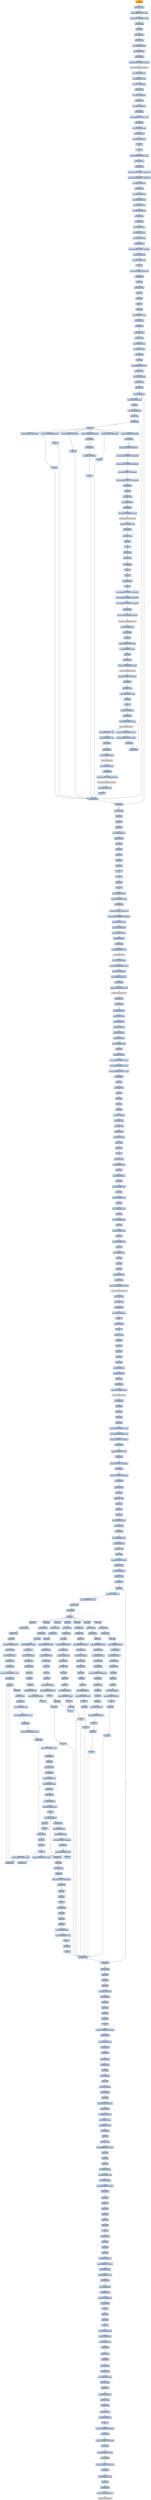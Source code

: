 digraph G {
node[shape=rectangle,style=filled,fillcolor=lightsteelblue,color=lightsteelblue]
bgcolor="transparent"
a0x004057e4pushl_ebp[label="start\npushl %ebp",fillcolor="orange",color="lightgrey"];
a0x004057e5movl_esp_ebp[label="0x004057e5\nmovl %esp, %ebp"];
a0x004057e7addl_0xfffffff0UINT8_esp[label="0x004057e7\naddl $0xfffffff0<UINT8>, %esp"];
a0x004057eamovl_0x4057a4UINT32_eax[label="0x004057ea\nmovl $0x4057a4<UINT32>, %eax"];
a0x004057efcall_0x00403e28[label="0x004057ef\ncall 0x00403e28"];
a0x00403e28pushl_ebx[label="0x00403e28\npushl %ebx"];
a0x00403e29movl_eax_ebx[label="0x00403e29\nmovl %eax, %ebx"];
a0x00403e2bxorl_eax_eax[label="0x00403e2b\nxorl %eax, %eax"];
a0x00403e2dmovl_eax_0x00406088[label="0x00403e2d\nmovl %eax, 0x00406088"];
a0x00403e32pushl_0x0UINT8[label="0x00403e32\npushl $0x0<UINT8>"];
a0x00403e34call_0x00403d64[label="0x00403e34\ncall 0x00403d64"];
a0x00403d64jmp_GetModuleHandleA_kernel32_dll[label="0x00403d64\njmp GetModuleHandleA@kernel32.dll"];
GetModuleHandleA_kernel32_dll[label="GetModuleHandleA@kernel32.dll",fillcolor="lightgrey",color="lightgrey"];
a0x00403e39movl_eax_0x00407654[label="0x00403e39\nmovl %eax, 0x00407654"];
a0x00403e3emovl_0x00407654_eax[label="0x00403e3e\nmovl 0x00407654, %eax"];
a0x00403e43movl_eax_0x00406090[label="0x00403e43\nmovl %eax, 0x00406090"];
a0x00403e48xorl_eax_eax[label="0x00403e48\nxorl %eax, %eax"];
a0x00403e4amovl_eax_0x00406094[label="0x00403e4a\nmovl %eax, 0x00406094"];
a0x00403e4fxorl_eax_eax[label="0x00403e4f\nxorl %eax, %eax"];
a0x00403e51movl_eax_0x00406098[label="0x00403e51\nmovl %eax, 0x00406098"];
a0x00403e56call_0x00403e1c[label="0x00403e56\ncall 0x00403e1c"];
a0x00403e1cmovl_0x40608cUINT32_eax[label="0x00403e1c\nmovl $0x40608c<UINT32>, %eax"];
a0x00403e21call_0x00403b4c[label="0x00403e21\ncall 0x00403b4c"];
a0x00403b4cmovl_0x00406020_edx[label="0x00403b4c\nmovl 0x00406020, %edx"];
a0x00403b52movl_edx_eax_[label="0x00403b52\nmovl %edx, (%eax)"];
a0x00403b54movl_eax_0x00406020[label="0x00403b54\nmovl %eax, 0x00406020"];
a0x00403b59ret[label="0x00403b59\nret"];
a0x00403e26ret[label="0x00403e26\nret"];
a0x00403e5bmovl_0x40608cUINT32_edx[label="0x00403e5b\nmovl $0x40608c<UINT32>, %edx"];
a0x00403e60movl_ebx_eax[label="0x00403e60\nmovl %ebx, %eax"];
a0x00403e62call_0x00403444[label="0x00403e62\ncall 0x00403444"];
a0x00403444movl_0x401028UINT32_0x00407010[label="0x00403444\nmovl $0x401028<UINT32>, 0x00407010"];
a0x0040344emovl_0x401038UINT32_0x00407014[label="0x0040344e\nmovl $0x401038<UINT32>, 0x00407014"];
a0x00403458movl_eax_0x0040762c[label="0x00403458\nmovl %eax, 0x0040762c"];
a0x0040345dxorl_eax_eax[label="0x0040345d\nxorl %eax, %eax"];
a0x0040345fmovl_eax_0x00407630[label="0x0040345f\nmovl %eax, 0x00407630"];
a0x00403464movl_edx_0x00407634[label="0x00403464\nmovl %edx, 0x00407634"];
a0x0040346amovl_0x4edx__eax[label="0x0040346a\nmovl 0x4(%edx), %eax"];
a0x0040346dmovl_eax_0x00407020[label="0x0040346d\nmovl %eax, 0x00407020"];
a0x00403472call_0x00403330[label="0x00403472\ncall 0x00403330"];
a0x00403330xorl_edx_edx[label="0x00403330\nxorl %edx, %edx"];
a0x00403332leal__12ebp__eax[label="0x00403332\nleal -12(%ebp), %eax"];
a0x00403335movl_fs_edx__ecx[label="0x00403335\nmovl %fs:(%edx), %ecx"];
a0x00403338movl_eax_fs_edx_[label="0x00403338\nmovl %eax, %fs:(%edx)"];
a0x0040333bmovl_ecx_eax_[label="0x0040333b\nmovl %ecx, (%eax)"];
a0x0040333dmovl_0x403290UINT32_0x4eax_[label="0x0040333d\nmovl $0x403290<UINT32>, 0x4(%eax)"];
a0x00403344movl_ebp_0x8eax_[label="0x00403344\nmovl %ebp, 0x8(%eax)"];
a0x00403347movl_eax_0x00407628[label="0x00403347\nmovl %eax, 0x00407628"];
a0x0040334cret[label="0x0040334c\nret"];
a0x00403477movb_0x0UINT8_0x00407028[label="0x00403477\nmovb $0x0<UINT8>, 0x00407028"];
a0x0040347ecall_0x004033dc[label="0x0040347e\ncall 0x004033dc"];
a0x004033dcpushl_ebp[label="0x004033dc\npushl %ebp"];
a0x004033ddmovl_esp_ebp[label="0x004033dd\nmovl %esp, %ebp"];
a0x004033dfpushl_ecx[label="0x004033df\npushl %ecx"];
a0x004033e0pushl_ebx[label="0x004033e0\npushl %ebx"];
a0x004033e1pushl_esi[label="0x004033e1\npushl %esi"];
a0x004033e2pushl_edi[label="0x004033e2\npushl %edi"];
a0x004033e3movl_0x0040762c_eax[label="0x004033e3\nmovl 0x0040762c, %eax"];
a0x004033e8testl_eax_eax[label="0x004033e8\ntestl %eax, %eax"];
a0x004033eaje_0x0040343d[label="0x004033ea\nje 0x0040343d"];
a0x004033ecmovl_eax__edi[label="0x004033ec\nmovl (%eax), %edi"];
a0x004033eexorl_ebx_ebx[label="0x004033ee\nxorl %ebx, %ebx"];
a0x004033f0movl_0x4eax__eax[label="0x004033f0\nmovl 0x4(%eax), %eax"];
a0x004033f3movl_eax__4ebp_[label="0x004033f3\nmovl %eax, -4(%ebp)"];
a0x004033f6xorl_eax_eax[label="0x004033f6\nxorl %eax, %eax"];
a0x004033f8pushl_ebp[label="0x004033f8\npushl %ebp"];
a0x004033f9pushl_0x403429UINT32[label="0x004033f9\npushl $0x403429<UINT32>"];
a0x004033fepushl_fs_eax_[label="0x004033fe\npushl %fs:(%eax)"];
a0x00403401movl_esp_fs_eax_[label="0x00403401\nmovl %esp, %fs:(%eax)"];
a0x00403404cmpl_ebx_edi[label="0x00403404\ncmpl %ebx, %edi"];
a0x00403406jle_0x0040341f[label="0x00403406\njle 0x0040341f"];
a0x00403408movl__4ebp__eax[label="0x00403408\nmovl -4(%ebp), %eax"];
a0x0040340bmovl_eaxebx8__esi[label="0x0040340b\nmovl (%eax,%ebx,8), %esi"];
a0x0040340eincl_ebx[label="0x0040340e\nincl %ebx"];
a0x0040340fmovl_ebx_0x00407630[label="0x0040340f\nmovl %ebx, 0x00407630"];
a0x00403415testl_esi_esi[label="0x00403415\ntestl %esi, %esi"];
a0x00403417je_0x0040341b[label="0x00403417\nje 0x0040341b"];
a0x00403419call_esi[label="0x00403419\ncall %esi"];
a0x00403e9csubl_0x1UINT8_0x00407658[label="0x00403e9c\nsubl $0x1<UINT8>, 0x00407658"];
a0x00403ea3ret[label="0x00403ea3\nret"];
a0x0040341bcmpl_ebx_edi[label="0x0040341b\ncmpl %ebx, %edi"];
a0x0040341djg_0x00403408[label="0x0040341d\njg 0x00403408"];
a0x00403c9csubl_0x1UINT8_0x004075a8[label="0x00403c9c\nsubl $0x1<UINT8>, 0x004075a8"];
a0x00403ca3jae_0x00403d62[label="0x00403ca3\njae 0x00403d62"];
a0x00403ca9movb_0x2UINT8_0x00406008[label="0x00403ca9\nmovb $0x2<UINT8>, 0x00406008"];
a0x00403cb0movl_0x401028UINT32_0x00407010[label="0x00403cb0\nmovl $0x401028<UINT32>, 0x00407010"];
a0x00403cbamovl_0x401038UINT32_0x00407014[label="0x00403cba\nmovl $0x401038<UINT32>, 0x00407014"];
a0x00403cc4movb_0x2UINT8_0x0040703a[label="0x00403cc4\nmovb $0x2<UINT8>, 0x0040703a"];
a0x00403ccbmovl_0x403ae8UINT32_0x00407000[label="0x00403ccb\nmovl $0x403ae8<UINT32>, 0x00407000"];
a0x00403cd5call_0x00402df4[label="0x00403cd5\ncall 0x00402df4"];
a0x00402df4pushl_ebx[label="0x00402df4\npushl %ebx"];
a0x00402df5xorl_ebx_ebx[label="0x00402df5\nxorl %ebx, %ebx"];
a0x00402df7pushl_0x0UINT8[label="0x00402df7\npushl $0x0<UINT8>"];
a0x00402df9call_0x00402dec[label="0x00402df9\ncall 0x00402dec"];
a0x00402decjmp_GetKeyboardType_user32_dll[label="0x00402dec\njmp GetKeyboardType@user32.dll"];
GetKeyboardType_user32_dll[label="GetKeyboardType@user32.dll",fillcolor="lightgrey",color="lightgrey"];
a0x00402dfecmpl_0x7UINT8_eax[label="0x00402dfe\ncmpl $0x7<UINT8>, %eax"];
a0x00402e01jne_0x00402e1f[label="0x00402e01\njne 0x00402e1f"];
a0x00402e1fmovl_ebx_eax[label="0x00402e1f\nmovl %ebx, %eax"];
a0x00402e21popl_ebx[label="0x00402e21\npopl %ebx"];
a0x00402e22ret[label="0x00402e22\nret"];
a0x00403cdatestb_al_al[label="0x00403cda\ntestb %al, %al"];
a0x00403cdcje_0x00403ce3[label="0x00403cdc\nje 0x00403ce3"];
a0x00403ce3call_0x00402ee8[label="0x00403ce3\ncall 0x00402ee8"];
a0x00402ee8fninit_[label="0x00402ee8\nfninit "];
a0x00402eeafwait_[label="0x00402eea\nfwait "];
a0x00402eebfldcw_0x0040600c[label="0x00402eeb\nfldcw 0x0040600c"];
a0x00402ef1ret[label="0x00402ef1\nret"];
a0x00403ce8movw_0xffffd7b0UINT16_0x00407040[label="0x00403ce8\nmovw $0xffffd7b0<UINT16>, 0x00407040"];
a0x00403cf1movw_0xffffd7b0UINT16_0x0040720c[label="0x00403cf1\nmovw $0xffffd7b0<UINT16>, 0x0040720c"];
a0x00403cfamovw_0xffffd7b0UINT16_0x004073d8[label="0x00403cfa\nmovw $0xffffd7b0<UINT16>, 0x004073d8"];
a0x00403d03call_0x00401080[label="0x00403d03\ncall 0x00401080"];
a0x00401080jmp_GetCommandLineA_kernel32_dll[label="0x00401080\njmp GetCommandLineA@kernel32.dll"];
GetCommandLineA_kernel32_dll[label="GetCommandLineA@kernel32.dll",fillcolor="lightgrey",color="lightgrey"];
a0x00403d08movl_eax_0x00407030[label="0x00403d08\nmovl %eax, 0x00407030"];
a0x00403d0dcall_0x004010d8[label="0x00403d0d\ncall 0x004010d8"];
a0x004010d8pushl_ebx[label="0x004010d8\npushl %ebx"];
a0x004010d9addl_0xffffffbcUINT8_esp[label="0x004010d9\naddl $0xffffffbc<UINT8>, %esp"];
a0x004010dcmovl_0xaUINT32_ebx[label="0x004010dc\nmovl $0xa<UINT32>, %ebx"];
a0x004010e1pushl_esp[label="0x004010e1\npushl %esp"];
a0x004010e2call_0x004010a0[label="0x004010e2\ncall 0x004010a0"];
a0x004010a0jmp_GetStartupInfoA_kernel32_dll[label="0x004010a0\njmp GetStartupInfoA@kernel32.dll"];
GetStartupInfoA_kernel32_dll[label="GetStartupInfoA@kernel32.dll",fillcolor="lightgrey",color="lightgrey"];
a0x004010e7testb_0x1UINT8_0x2cesp_[label="0x004010e7\ntestb $0x1<UINT8>, 0x2c(%esp)"];
a0x004010ecje_0x004010f3[label="0x004010ec\nje 0x004010f3"];
a0x004010f3movl_ebx_eax[label="0x004010f3\nmovl %ebx, %eax"];
a0x004010f5addl_0x44UINT8_esp[label="0x004010f5\naddl $0x44<UINT8>, %esp"];
a0x004010f8popl_ebx[label="0x004010f8\npopl %ebx"];
a0x004010f9ret[label="0x004010f9\nret"];
a0x00403d12movl_eax_0x0040702c[label="0x00403d12\nmovl %eax, 0x0040702c"];
a0x00403d17call_0x004010d0[label="0x00403d17\ncall 0x004010d0"];
a0x004010d0jmp_GetVersion_kernel32_dll[label="0x004010d0\njmp GetVersion@kernel32.dll"];
GetVersion_kernel32_dll[label="GetVersion@kernel32.dll",fillcolor="lightgrey",color="lightgrey"];
a0x00403d1candl_0x80000000UINT32_eax[label="0x00403d1c\nandl $0x80000000<UINT32>, %eax"];
a0x00403d21cmpl_0x80000000UINT32_eax[label="0x00403d21\ncmpl $0x80000000<UINT32>, %eax"];
a0x00403d26je_0x00403d44[label="0x00403d26\nje 0x00403d44"];
a0x00403d28call_0x004010d0[label="0x00403d28\ncall 0x004010d0"];
a0x00403d2dandl_0xffUINT32_eax[label="0x00403d2d\nandl $0xff<UINT32>, %eax"];
a0x00403d32cmpw_0x4UINT8_ax[label="0x00403d32\ncmpw $0x4<UINT8>, %ax"];
a0x00403d36ja_0x00403d4e[label="0x00403d36\nja 0x00403d4e"];
a0x00403d4ecall_0x00403bcc[label="0x00403d4e\ncall 0x00403bcc"];
a0x00403bccjmp_GetACP_kernel32_dll[label="0x00403bcc\njmp GetACP@kernel32.dll"];
GetACP_kernel32_dll[label="GetACP@kernel32.dll",fillcolor="lightgrey",color="lightgrey"];
a0x00403d53movl_eax_0x004075ac[label="0x00403d53\nmovl %eax, 0x004075ac"];
a0x00403d58call_0x004010c8[label="0x00403d58\ncall 0x004010c8"];
a0x004010c8jmp_GetCurrentThreadId_kernel32_dll[label="0x004010c8\njmp GetCurrentThreadId@kernel32.dll"];
GetCurrentThreadId_kernel32_dll[label="GetCurrentThreadId@kernel32.dll",fillcolor="lightgrey",color="lightgrey"];
a0x00403d5dmovl_eax_0x00407024[label="0x00403d5d\nmovl %eax, 0x00407024"];
a0x00403d62ret[label="0x00403d62\nret"];
a0x00403ed4subl_0x1UINT8_0x00407660[label="0x00403ed4\nsubl $0x1<UINT8>, 0x00407660"];
a0x00403edbret[label="0x00403edb\nret"];
a0x00404058subl_0x1UINT8_0x00407664[label="0x00404058\nsubl $0x1<UINT8>, 0x00407664"];
a0x0040405fjae_0x00404068[label="0x0040405f\njae 0x00404068"];
a0x00404061xorl_eax_eax[label="0x00404061\nxorl %eax, %eax"];
a0x00404063movl_eax_0x00407668[label="0x00404063\nmovl %eax, 0x00407668"];
a0x00404068ret[label="0x00404068\nret"];
a0x0040409csubl_0x1UINT8_0x0040766c[label="0x0040409c\nsubl $0x1<UINT8>, 0x0040766c"];
a0x004040a3ret[label="0x004040a3\nret"];
a0x004040f4subl_0x1UINT8_0x00407670[label="0x004040f4\nsubl $0x1<UINT8>, 0x00407670"];
a0x004040fbret[label="0x004040fb\nret"];
a0x0040341fxorl_eax_eax[label="0x0040341f\nxorl %eax, %eax"];
a0x00403421popl_edx[label="0x00403421\npopl %edx"];
a0x00403422popl_ecx[label="0x00403422\npopl %ecx"];
a0x00403423popl_ecx[label="0x00403423\npopl %ecx"];
a0x00403424movl_edx_fs_eax_[label="0x00403424\nmovl %edx, %fs:(%eax)"];
a0x00403427jmp_0x0040343d[label="0x00403427\njmp 0x0040343d"];
a0x0040343dpopl_edi[label="0x0040343d\npopl %edi"];
a0x0040343epopl_esi[label="0x0040343e\npopl %esi"];
a0x0040343fpopl_ebx[label="0x0040343f\npopl %ebx"];
a0x00403440popl_ecx[label="0x00403440\npopl %ecx"];
a0x00403441popl_ebp[label="0x00403441\npopl %ebp"];
a0x00403442ret[label="0x00403442\nret"];
a0x00403483ret[label="0x00403483\nret"];
a0x00403e67popl_ebx[label="0x00403e67\npopl %ebx"];
a0x00403e68ret[label="0x00403e68\nret"];
a0x004057f4movl_0x004060a4_eax[label="0x004057f4\nmovl 0x004060a4, %eax"];
a0x004057f9cmpl_0x0UINT8_eax_[label="0x004057f9\ncmpl $0x0<UINT8>, (%eax)"];
a0x004057fcjne_0x0040584b[label="0x004057fc\njne 0x0040584b"];
a0x004057femovl_0x3UINT32_0x00407674[label="0x004057fe\nmovl $0x3<UINT32>, 0x00407674"];
a0x00405808movl_0x404560UINT32_0x00407678[label="0x00405808\nmovl $0x404560<UINT32>, 0x00407678"];
a0x00405812movl_0x00407654_eax[label="0x00405812\nmovl 0x00407654, %eax"];
a0x00405817movl_eax_0x00407684[label="0x00405817\nmovl %eax, 0x00407684"];
a0x0040581cpushl_0x7f00UINT32[label="0x0040581c\npushl $0x7f00<UINT32>"];
a0x00405821pushl_0x0UINT8[label="0x00405821\npushl $0x0<UINT8>"];
a0x00405823call_0x00403f8c[label="0x00405823\ncall 0x00403f8c"];
a0x00403f8cjmp_LoadIconA_user32_dll[label="0x00403f8c\njmp LoadIconA@user32.dll"];
LoadIconA_user32_dll[label="LoadIconA@user32.dll",fillcolor="lightgrey",color="lightgrey"];
a0x00405828movl_eax_0x00407688[label="0x00405828\nmovl %eax, 0x00407688"];
a0x0040582dmovl_0x405880UINT32_eax[label="0x0040582d\nmovl $0x405880<UINT32>, %eax"];
a0x00405832movl_eax_0x00407698[label="0x00405832\nmovl %eax, 0x00407698"];
a0x00405837pushl_0x407674UINT32[label="0x00405837\npushl $0x407674<UINT32>"];
a0x0040583ccall_0x00403fa4[label="0x0040583c\ncall 0x00403fa4"];
a0x00403fa4jmp_RegisterClassA_user32_dll[label="0x00403fa4\njmp RegisterClassA@user32.dll"];
RegisterClassA_user32_dll[label="RegisterClassA@user32.dll",fillcolor="lightgrey",color="lightgrey"];
a0x00405841testw_ax_ax[label="0x00405841\ntestw %ax, %ax"];
a0x00405844jne_0x0040584b[label="0x00405844\njne 0x0040584b"];
a0x0040584bpushl_0x0UINT8[label="0x0040584b\npushl $0x0<UINT8>"];
a0x0040584dpushl_0x0UINT8[label="0x0040584d\npushl $0x0<UINT8>"];
a0x0040584fpushl_0x0UINT8[label="0x0040584f\npushl $0x0<UINT8>"];
a0x00405851pushl_0x0UINT8[label="0x00405851\npushl $0x0<UINT8>"];
a0x00405853pushl_0x0UINT8[label="0x00405853\npushl $0x0<UINT8>"];
a0x00405855pushl_0x0UINT8[label="0x00405855\npushl $0x0<UINT8>"];
a0x00405857movl_0x00407654_eax[label="0x00405857\nmovl 0x00407654, %eax"];
a0x0040585cpushl_eax[label="0x0040585c\npushl %eax"];
a0x0040585dpushl_0x0UINT8[label="0x0040585d\npushl $0x0<UINT8>"];
a0x0040585fmovl_0x40588cUINT32_edx[label="0x0040585f\nmovl $0x40588c<UINT32>, %edx"];
a0x00405864movl_0x405880UINT32_eax[label="0x00405864\nmovl $0x405880<UINT32>, %eax"];
a0x00405869movl_0x80000000UINT32_ecx[label="0x00405869\nmovl $0x80000000<UINT32>, %ecx"];
a0x0040586ecall_0x00403fbc[label="0x0040586e\ncall 0x00403fbc"];
a0x00403fbcpushl_ebp[label="0x00403fbc\npushl %ebp"];
a0x00403fbdmovl_esp_ebp[label="0x00403fbd\nmovl %esp, %ebp"];
a0x00403fbfpushl_ecx[label="0x00403fbf\npushl %ecx"];
a0x00403fc0pushl_ebx[label="0x00403fc0\npushl %ebx"];
a0x00403fc1pushl_esi[label="0x00403fc1\npushl %esi"];
a0x00403fc2pushl_edi[label="0x00403fc2\npushl %edi"];
a0x00403fc3movl_ecx__4ebp_[label="0x00403fc3\nmovl %ecx, -4(%ebp)"];
a0x00403fc6movl_edx_edi[label="0x00403fc6\nmovl %edx, %edi"];
a0x00403fc8movl_eax_esi[label="0x00403fc8\nmovl %eax, %esi"];
a0x00403fcacall_0x00402748[label="0x00403fca\ncall 0x00402748"];
a0x00402748pushl_0x0UINT8[label="0x00402748\npushl $0x0<UINT8>"];
a0x0040274afnstcw_esp_[label="0x0040274a\nfnstcw (%esp)"];
a0x0040274dpopl_eax[label="0x0040274d\npopl %eax"];
a0x0040274eret[label="0x0040274e\nret"];
a0x00403fcfmovl_eax_ebx[label="0x00403fcf\nmovl %eax, %ebx"];
a0x00403fd1movl_0x8ebp__eax[label="0x00403fd1\nmovl 0x8(%ebp), %eax"];
a0x00403fd4pushl_eax[label="0x00403fd4\npushl %eax"];
a0x00403fd5movl_0xcebp__eax[label="0x00403fd5\nmovl 0xc(%ebp), %eax"];
a0x00403fd8pushl_eax[label="0x00403fd8\npushl %eax"];
a0x00403fd9movl_0x10ebp__eax[label="0x00403fd9\nmovl 0x10(%ebp), %eax"];
a0x00403fdcpushl_eax[label="0x00403fdc\npushl %eax"];
a0x00403fddmovl_0x14ebp__eax[label="0x00403fdd\nmovl 0x14(%ebp), %eax"];
a0x00403fe0pushl_eax[label="0x00403fe0\npushl %eax"];
a0x00403fe1movl_0x18ebp__eax[label="0x00403fe1\nmovl 0x18(%ebp), %eax"];
a0x00403fe4pushl_eax[label="0x00403fe4\npushl %eax"];
a0x00403fe5movl_0x1cebp__eax[label="0x00403fe5\nmovl 0x1c(%ebp), %eax"];
a0x00403fe8pushl_eax[label="0x00403fe8\npushl %eax"];
a0x00403fe9movl_0x20ebp__eax[label="0x00403fe9\nmovl 0x20(%ebp), %eax"];
a0x00403fecpushl_eax[label="0x00403fec\npushl %eax"];
a0x00403fedmovl_0x24ebp__eax[label="0x00403fed\nmovl 0x24(%ebp), %eax"];
a0x00403ff0pushl_eax[label="0x00403ff0\npushl %eax"];
a0x00403ff1movl__4ebp__eax[label="0x00403ff1\nmovl -4(%ebp), %eax"];
a0x00403ff4pushl_eax[label="0x00403ff4\npushl %eax"];
a0x00403ff5pushl_edi[label="0x00403ff5\npushl %edi"];
a0x00403ff6pushl_esi[label="0x00403ff6\npushl %esi"];
a0x00403ff7pushl_0x0UINT8[label="0x00403ff7\npushl $0x0<UINT8>"];
a0x00403ff9call_0x00403fb4[label="0x00403ff9\ncall 0x00403fb4"];
a0x00403fb4jmp_CreateWindowExA_user32_dll[label="0x00403fb4\njmp CreateWindowExA@user32.dll"];
CreateWindowExA_user32_dll[label="CreateWindowExA@user32.dll",fillcolor="lightgrey",color="lightgrey"];
a0x00403ffemovl_eax_esi[label="0x00403ffe\nmovl %eax, %esi"];
a0x00404000movl_ebx_eax[label="0x00404000\nmovl %ebx, %eax"];
a0x00404002call_0x00402738[label="0x00404002\ncall 0x00402738"];
a0x00402738movw_ax_0x0040600c[label="0x00402738\nmovw %ax, 0x0040600c"];
a0x0040273efnclex_[label="0x0040273e\nfnclex "];
a0x00402740fldcw_0x0040600c[label="0x00402740\nfldcw 0x0040600c"];
a0x00402746ret[label="0x00402746\nret"];
a0x00404007movl_esi_eax[label="0x00404007\nmovl %esi, %eax"];
a0x00404009popl_edi[label="0x00404009\npopl %edi"];
a0x0040400apopl_esi[label="0x0040400a\npopl %esi"];
a0x0040400bpopl_ebx[label="0x0040400b\npopl %ebx"];
a0x0040400cpopl_ecx[label="0x0040400c\npopl %ecx"];
a0x0040400dpopl_ebp[label="0x0040400d\npopl %ebp"];
a0x0040400eret_0x20UINT16[label="0x0040400e\nret $0x20<UINT16>"];
a0x00405873pushl_0x0UINT8[label="0x00405873\npushl $0x0<UINT8>"];
a0x00405875pushl_eax[label="0x00405875\npushl %eax"];
a0x00405876call_0x00403fac[label="0x00405876\ncall 0x00403fac"];
a0x00403facjmp_ShowWindow_user32_dll[label="0x00403fac\njmp ShowWindow@user32.dll"];
ShowWindow_user32_dll[label="ShowWindow@user32.dll",fillcolor="lightgrey",color="lightgrey"];
a0x0040587bcall_0x004035a4[label="0x0040587b\ncall 0x004035a4"];
a0x004035a4pushl_ebx[label="0x004035a4\npushl %ebx"];
a0x004035a5pushl_esi[label="0x004035a5\npushl %esi"];
a0x004035a6pushl_edi[label="0x004035a6\npushl %edi"];
a0x004035a7pushl_ebp[label="0x004035a7\npushl %ebp"];
a0x004035a8movl_0x407624UINT32_ebx[label="0x004035a8\nmovl $0x407624<UINT32>, %ebx"];
a0x004035admovl_0x407034UINT32_edi[label="0x004035ad\nmovl $0x407034<UINT32>, %edi"];
a0x004035b2cmpb_0x0UINT8_0x28ebx_[label="0x004035b2\ncmpb $0x0<UINT8>, 0x28(%ebx)"];
a0x004035b6jne_0x004035cc[label="0x004035b6\njne 0x004035cc"];
a0x004035b8cmpl_0x0UINT8_edi_[label="0x004035b8\ncmpl $0x0<UINT8>, (%edi)"];
a0x004035bbje_0x004035cc[label="0x004035bb\nje 0x004035cc"];
a0x004035cccmpl_0x0UINT8_0x00406004[label="0x004035cc\ncmpl $0x0<UINT8>, 0x00406004"];
a0x004035d3je_0x004035e6[label="0x004035d3\nje 0x004035e6"];
a0x004035e6cmpb_0x2UINT8_0x28ebx_[label="0x004035e6\ncmpb $0x2<UINT8>, 0x28(%ebx)"];
a0x004035eajne_0x004035fa[label="0x004035ea\njne 0x004035fa"];
a0x004035facall_0x00403378[label="0x004035fa\ncall 0x00403378"];
a0x00403378pushl_ebp[label="0x00403378\npushl %ebp"];
a0x00403379movl_esp_ebp[label="0x00403379\nmovl %esp, %ebp"];
a0x0040337bpushl_ebx[label="0x0040337b\npushl %ebx"];
a0x0040337cpushl_esi[label="0x0040337c\npushl %esi"];
a0x0040337dpushl_edi[label="0x0040337d\npushl %edi"];
a0x0040337emovl_0x0040762c_eax[label="0x0040337e\nmovl 0x0040762c, %eax"];
a0x00403383testl_eax_eax[label="0x00403383\ntestl %eax, %eax"];
a0x00403385je_0x004033d5[label="0x00403385\nje 0x004033d5"];
a0x00403387movl_0x00407630_ebx[label="0x00403387\nmovl 0x00407630, %ebx"];
a0x0040338dmovl_0x4eax__edi[label="0x0040338d\nmovl 0x4(%eax), %edi"];
a0x00403390xorl_eax_eax[label="0x00403390\nxorl %eax, %eax"];
a0x00403392pushl_ebp[label="0x00403392\npushl %ebp"];
a0x00403393pushl_0x4033c1UINT32[label="0x00403393\npushl $0x4033c1<UINT32>"];
a0x00403398pushl_fs_eax_[label="0x00403398\npushl %fs:(%eax)"];
a0x0040339bmovl_esp_fs_eax_[label="0x0040339b\nmovl %esp, %fs:(%eax)"];
a0x0040339etestl_ebx_ebx[label="0x0040339e\ntestl %ebx, %ebx"];
a0x004033a0jle_0x004033b7[label="0x004033a0\njle 0x004033b7"];
a0x004033a2decl_ebx[label="0x004033a2\ndecl %ebx"];
a0x004033a3movl_ebx_0x00407630[label="0x004033a3\nmovl %ebx, 0x00407630"];
a0x004033a9movl_0x4ediebx8__esi[label="0x004033a9\nmovl 0x4(%edi,%ebx,8), %esi"];
a0x004033adtestl_esi_esi[label="0x004033ad\ntestl %esi, %esi"];
a0x004033afje_0x004033b3[label="0x004033af\nje 0x004033b3"];
a0x004033b1call_esi[label="0x004033b1\ncall %esi"];
a0x0040577cpushl_ebp[label="0x0040577c\npushl %ebp"];
a0x0040577dmovl_esp_ebp[label="0x0040577d\nmovl %esp, %ebp"];
a0x0040577fxorl_eax_eax[label="0x0040577f\nxorl %eax, %eax"];
a0x00405781pushl_ebp[label="0x00405781\npushl %ebp"];
a0x00405782pushl_0x40579bUINT32[label="0x00405782\npushl $0x40579b<UINT32>"];
a0x00405787pushl_fs_eax_[label="0x00405787\npushl %fs:(%eax)"];
a0x0040578amovl_esp_fs_eax_[label="0x0040578a\nmovl %esp, %fs:(%eax)"];
a0x0040578dxorl_eax_eax[label="0x0040578d\nxorl %eax, %eax"];
a0x0040578fpopl_edx[label="0x0040578f\npopl %edx"];
a0x00405790popl_ecx[label="0x00405790\npopl %ecx"];
a0x00405791popl_ecx[label="0x00405791\npopl %ecx"];
a0x00405792movl_edx_fs_eax_[label="0x00405792\nmovl %edx, %fs:(%eax)"];
a0x00405795pushl_0x4057a2UINT32[label="0x00405795\npushl $0x4057a2<UINT32>"];
a0x0040579aret[label="0x0040579a\nret"];
a0x004057a2popl_ebp[label="0x004057a2\npopl %ebp"];
a0x004057a3ret[label="0x004057a3\nret"];
a0x004033b3testl_ebx_ebx[label="0x004033b3\ntestl %ebx, %ebx"];
a0x004033b5jg_0x004033a2[label="0x004033b5\njg 0x004033a2"];
a0x004040c4pushl_ebp[label="0x004040c4\npushl %ebp"];
a0x004040c5movl_esp_ebp[label="0x004040c5\nmovl %esp, %ebp"];
a0x004040c7xorl_eax_eax[label="0x004040c7\nxorl %eax, %eax"];
a0x004040c9pushl_ebp[label="0x004040c9\npushl %ebp"];
a0x004040capushl_0x4040e9UINT32[label="0x004040ca\npushl $0x4040e9<UINT32>"];
a0x004040cfpushl_fs_eax_[label="0x004040cf\npushl %fs:(%eax)"];
a0x004040d2movl_esp_fs_eax_[label="0x004040d2\nmovl %esp, %fs:(%eax)"];
a0x004040d5incl_0x00407670[label="0x004040d5\nincl 0x00407670"];
a0x004040dbxorl_eax_eax[label="0x004040db\nxorl %eax, %eax"];
a0x004040ddpopl_edx[label="0x004040dd\npopl %edx"];
a0x004040depopl_ecx[label="0x004040de\npopl %ecx"];
a0x004040dfpopl_ecx[label="0x004040df\npopl %ecx"];
a0x004040e0movl_edx_fs_eax_[label="0x004040e0\nmovl %edx, %fs:(%eax)"];
a0x004040e3pushl_0x4040f0UINT32[label="0x004040e3\npushl $0x4040f0<UINT32>"];
a0x004040e8ret[label="0x004040e8\nret"];
a0x004040f0popl_ebp[label="0x004040f0\npopl %ebp"];
a0x004040f1ret[label="0x004040f1\nret"];
a0x0040406cpushl_ebp[label="0x0040406c\npushl %ebp"];
a0x0040406dmovl_esp_ebp[label="0x0040406d\nmovl %esp, %ebp"];
a0x0040406fxorl_eax_eax[label="0x0040406f\nxorl %eax, %eax"];
a0x00404071pushl_ebp[label="0x00404071\npushl %ebp"];
a0x00404072pushl_0x404091UINT32[label="0x00404072\npushl $0x404091<UINT32>"];
a0x00404077pushl_fs_eax_[label="0x00404077\npushl %fs:(%eax)"];
a0x0040407amovl_esp_fs_eax_[label="0x0040407a\nmovl %esp, %fs:(%eax)"];
a0x0040407dincl_0x0040766c[label="0x0040407d\nincl 0x0040766c"];
a0x00404083xorl_eax_eax[label="0x00404083\nxorl %eax, %eax"];
a0x00404085popl_edx[label="0x00404085\npopl %edx"];
a0x00404086popl_ecx[label="0x00404086\npopl %ecx"];
a0x00404087popl_ecx[label="0x00404087\npopl %ecx"];
a0x00404088movl_edx_fs_eax_[label="0x00404088\nmovl %edx, %fs:(%eax)"];
a0x0040408bpushl_0x404098UINT32[label="0x0040408b\npushl $0x404098<UINT32>"];
a0x00404090ret[label="0x00404090\nret"];
a0x00404098popl_ebp[label="0x00404098\npopl %ebp"];
a0x00404099ret[label="0x00404099\nret"];
a0x00404014pushl_ebp[label="0x00404014\npushl %ebp"];
a0x00404015movl_esp_ebp[label="0x00404015\nmovl %esp, %ebp"];
a0x00404017xorl_eax_eax[label="0x00404017\nxorl %eax, %eax"];
a0x00404019pushl_ebp[label="0x00404019\npushl %ebp"];
a0x0040401apushl_0x40404fUINT32[label="0x0040401a\npushl $0x40404f<UINT32>"];
a0x0040401fpushl_fs_eax_[label="0x0040401f\npushl %fs:(%eax)"];
a0x00404022movl_esp_fs_eax_[label="0x00404022\nmovl %esp, %fs:(%eax)"];
a0x00404025incl_0x00407664[label="0x00404025\nincl 0x00407664"];
a0x0040402bjne_0x00404041[label="0x0040402b\njne 0x00404041"];
a0x0040402dcmpl_0x0UINT8_0x00407668[label="0x0040402d\ncmpl $0x0<UINT8>, 0x00407668"];
a0x00404034je_0x00404041[label="0x00404034\nje 0x00404041"];
a0x00404041xorl_eax_eax[label="0x00404041\nxorl %eax, %eax"];
a0x00404043popl_edx[label="0x00404043\npopl %edx"];
a0x00404044popl_ecx[label="0x00404044\npopl %ecx"];
a0x00404045popl_ecx[label="0x00404045\npopl %ecx"];
a0x00404046movl_edx_fs_eax_[label="0x00404046\nmovl %edx, %fs:(%eax)"];
a0x00404049pushl_0x404056UINT32[label="0x00404049\npushl $0x404056<UINT32>"];
a0x0040404eret[label="0x0040404e\nret"];
a0x00404056popl_ebp[label="0x00404056\npopl %ebp"];
a0x00404057ret[label="0x00404057\nret"];
a0x00403ea4pushl_ebp[label="0x00403ea4\npushl %ebp"];
a0x00403ea5movl_esp_ebp[label="0x00403ea5\nmovl %esp, %ebp"];
a0x00403ea7xorl_eax_eax[label="0x00403ea7\nxorl %eax, %eax"];
a0x00403ea9pushl_ebp[label="0x00403ea9\npushl %ebp"];
a0x00403eaapushl_0x403ec9UINT32[label="0x00403eaa\npushl $0x403ec9<UINT32>"];
a0x00403eafpushl_fs_eax_[label="0x00403eaf\npushl %fs:(%eax)"];
a0x00403eb2movl_esp_fs_eax_[label="0x00403eb2\nmovl %esp, %fs:(%eax)"];
a0x00403eb5incl_0x00407660[label="0x00403eb5\nincl 0x00407660"];
a0x00403ebbxorl_eax_eax[label="0x00403ebb\nxorl %eax, %eax"];
a0x00403ebdpopl_edx[label="0x00403ebd\npopl %edx"];
a0x00403ebepopl_ecx[label="0x00403ebe\npopl %ecx"];
a0x00403ebfpopl_ecx[label="0x00403ebf\npopl %ecx"];
a0x00403ec0movl_edx_fs_eax_[label="0x00403ec0\nmovl %edx, %fs:(%eax)"];
a0x00403ec3pushl_0x403ed0UINT32[label="0x00403ec3\npushl $0x403ed0<UINT32>"];
a0x00403ec8ret[label="0x00403ec8\nret"];
a0x00403ed0popl_ebp[label="0x00403ed0\npopl %ebp"];
a0x00403ed1ret[label="0x00403ed1\nret"];
a0x00403c48pushl_ebp[label="0x00403c48\npushl %ebp"];
a0x00403c49movl_esp_ebp[label="0x00403c49\nmovl %esp, %ebp"];
a0x00403c4bxorl_eax_eax[label="0x00403c4b\nxorl %eax, %eax"];
a0x00403c4dpushl_ebp[label="0x00403c4d\npushl %ebp"];
a0x00403c4epushl_0x403c92UINT32[label="0x00403c4e\npushl $0x403c92<UINT32>"];
a0x00403c53pushl_fs_eax_[label="0x00403c53\npushl %fs:(%eax)"];
a0x00403c56movl_esp_fs_eax_[label="0x00403c56\nmovl %esp, %fs:(%eax)"];
a0x00403c59incl_0x004075a8[label="0x00403c59\nincl 0x004075a8"];
a0x00403c5fjne_0x00403c84[label="0x00403c5f\njne 0x00403c84"];
a0x00403c61movl_0x40703cUINT32_eax[label="0x00403c61\nmovl $0x40703c<UINT32>, %eax"];
a0x00403c66call_0x00402ac8[label="0x00403c66\ncall 0x00402ac8"];
a0x00402ac8pushl_ebx[label="0x00402ac8\npushl %ebx"];
a0x00402ac9pushl_esi[label="0x00402ac9\npushl %esi"];
a0x00402acamovl_eax_ebx[label="0x00402aca\nmovl %eax, %ebx"];
a0x00402accxorl_esi_esi[label="0x00402acc\nxorl %esi, %esi"];
a0x00402acemovzwl_0x4ebx__eax[label="0x00402ace\nmovzwl 0x4(%ebx), %eax"];
a0x00402ad2cmpw_0xffffd7b1UINT16_ax[label="0x00402ad2\ncmpw $0xffffd7b1<UINT16>, %ax"];
a0x00402ad6jb_0x00402b07[label="0x00402ad6\njb 0x00402b07"];
a0x00402b07cmpl_0x40703cUINT32_ebx[label="0x00402b07\ncmpl $0x40703c<UINT32>, %ebx"];
a0x00402b0dje_0x00402b19[label="0x00402b0d\nje 0x00402b19"];
a0x00402b19movl_esi_eax[label="0x00402b19\nmovl %esi, %eax"];
a0x00402b1bpopl_esi[label="0x00402b1b\npopl %esi"];
a0x00402b1cpopl_ebx[label="0x00402b1c\npopl %ebx"];
a0x00402b1dret[label="0x00402b1d\nret"];
a0x00403c6bmovl_0x407208UINT32_eax[label="0x00403c6b\nmovl $0x407208<UINT32>, %eax"];
a0x00403c70call_0x00402ac8[label="0x00403c70\ncall 0x00402ac8"];
a0x00402b0fmovl_0x67UINT32_eax[label="0x00402b0f\nmovl $0x67<UINT32>, %eax"];
a0x00402b14call_0x0040258c[label="0x00402b14\ncall 0x0040258c"];
a0x0040258cpushl_ebx[label="0x0040258c\npushl %ebx"];
a0x0040258dmovl_eax_ebx[label="0x0040258d\nmovl %eax, %ebx"];
a0x0040258fcall_0x00403ddc[label="0x0040258f\ncall 0x00403ddc"];
a0x00403ddcmovb_0x00407650_cl[label="0x00403ddc\nmovb 0x00407650, %cl"];
a0x00403de2movl_0x00406088_eax[label="0x00403de2\nmovl 0x00406088, %eax"];
a0x00403de7testb_cl_cl[label="0x00403de7\ntestb %cl, %cl"];
a0x00403de9jne_0x00403e11[label="0x00403de9\njne 0x00403e11"];
a0x00403debmovl_fs_0x2c_edx[label="0x00403deb\nmovl %fs:0x2c, %edx"];
a0x00403df2movl_edxeax4__eax[label="0x00403df2\nmovl (%edx,%eax,4), %eax"];
a0x00403df5ret[label="0x00403df5\nret"];
a0x00402594movl_ebx_0x4eax_[label="0x00402594\nmovl %ebx, 0x4(%eax)"];
a0x00403c92jmp_0x0040311c[label="0x00403c92\njmp 0x0040311c"];
a0x0040311cmovl_0x4esp__eax[label="0x0040311c\nmovl 0x4(%esp), %eax"];
a0x00403120movl_0x8esp__edx[label="0x00403120\nmovl 0x8(%esp), %edx"];
a0x00403124testl_0x6UINT32_0x4eax_[label="0x00403124\ntestl $0x6<UINT32>, 0x4(%eax)"];
a0x0040312bje_0x0040314c[label="0x0040312b\nje 0x0040314c"];
a0x0040314cmovl_0x1UINT32_eax[label="0x0040314c\nmovl $0x1<UINT32>, %eax"];
a0x00403151ret[label="0x00403151\nret"];
a0x0040259apopl_ebx[label="0x0040259a\npopl %ebx"];
a0x0040259bret[label="0x0040259b\nret"];
a0x00403c75movl_0x4073d4UINT32_eax[label="0x00403c75\nmovl $0x4073d4<UINT32>, %eax"];
a0x00403c7acall_0x00402ac8[label="0x00403c7a\ncall 0x00402ac8"];
a0x00403c7fcall_0x00401898[label="0x00403c7f\ncall 0x00401898"];
a0x00401898pushl_ebp[label="0x00401898\npushl %ebp"];
a0x00401899movl_esp_ebp[label="0x00401899\nmovl %esp, %ebp"];
a0x0040189bpushl_ebx[label="0x0040189b\npushl %ebx"];
a0x0040189ccmpb_0x0UINT8_0x004075b0[label="0x0040189c\ncmpb $0x0<UINT8>, 0x004075b0"];
a0x004018a3je_0x00401976[label="0x004018a3\nje 0x00401976"];
a0x00401976popl_ebx[label="0x00401976\npopl %ebx"];
a0x00401977popl_ebp[label="0x00401977\npopl %ebp"];
a0x00401978ret[label="0x00401978\nret"];
a0x00403c84xorl_eax_eax[label="0x00403c84\nxorl %eax, %eax"];
a0x00403c86popl_edx[label="0x00403c86\npopl %edx"];
a0x00403c87popl_ecx[label="0x00403c87\npopl %ecx"];
a0x00403c88popl_ecx[label="0x00403c88\npopl %ecx"];
a0x00403c89movl_edx_fs_eax_[label="0x00403c89\nmovl %edx, %fs:(%eax)"];
a0x00403c8cpushl_0x403c99UINT32[label="0x00403c8c\npushl $0x403c99<UINT32>"];
a0x00403c91ret[label="0x00403c91\nret"];
a0x00403c99popl_ebp[label="0x00403c99\npopl %ebp"];
a0x00403c9aret[label="0x00403c9a\nret"];
a0x00403e6cpushl_ebp[label="0x00403e6c\npushl %ebp"];
a0x00403e6dmovl_esp_ebp[label="0x00403e6d\nmovl %esp, %ebp"];
a0x00403e6fxorl_eax_eax[label="0x00403e6f\nxorl %eax, %eax"];
a0x00403e71pushl_ebp[label="0x00403e71\npushl %ebp"];
a0x00403e72pushl_0x403e91UINT32[label="0x00403e72\npushl $0x403e91<UINT32>"];
a0x00403e77pushl_fs_eax_[label="0x00403e77\npushl %fs:(%eax)"];
a0x00403e7amovl_esp_fs_eax_[label="0x00403e7a\nmovl %esp, %fs:(%eax)"];
a0x00403e7dincl_0x00407658[label="0x00403e7d\nincl 0x00407658"];
a0x00403e83xorl_eax_eax[label="0x00403e83\nxorl %eax, %eax"];
a0x00403e85popl_edx[label="0x00403e85\npopl %edx"];
a0x00403e86popl_ecx[label="0x00403e86\npopl %ecx"];
a0x00403e87popl_ecx[label="0x00403e87\npopl %ecx"];
a0x00403e88movl_edx_fs_eax_[label="0x00403e88\nmovl %edx, %fs:(%eax)"];
a0x00403e8bpushl_0x403e98UINT32[label="0x00403e8b\npushl $0x403e98<UINT32>"];
a0x00403e90ret[label="0x00403e90\nret"];
a0x00403e98popl_ebp[label="0x00403e98\npopl %ebp"];
a0x00403e99ret[label="0x00403e99\nret"];
a0x004033b7xorl_eax_eax[label="0x004033b7\nxorl %eax, %eax"];
a0x004033b9popl_edx[label="0x004033b9\npopl %edx"];
a0x004033bapopl_ecx[label="0x004033ba\npopl %ecx"];
a0x004033bbpopl_ecx[label="0x004033bb\npopl %ecx"];
a0x004033bcmovl_edx_fs_eax_[label="0x004033bc\nmovl %edx, %fs:(%eax)"];
a0x004033bfjmp_0x004033d5[label="0x004033bf\njmp 0x004033d5"];
a0x004033d5popl_edi[label="0x004033d5\npopl %edi"];
a0x004033d6popl_esi[label="0x004033d6\npopl %esi"];
a0x004033d7popl_ebx[label="0x004033d7\npopl %ebx"];
a0x004033d8popl_ebp[label="0x004033d8\npopl %ebp"];
a0x004033d9ret[label="0x004033d9\nret"];
a0x004035ffcmpb_0x1UINT8_0x28ebx_[label="0x004035ff\ncmpb $0x1<UINT8>, 0x28(%ebx)"];
a0x00403603jbe_0x0040360e[label="0x00403603\njbe 0x0040360e"];
a0x0040360emovl_0x10ebx__edi[label="0x0040360e\nmovl 0x10(%ebx), %edi"];
a0x00403611testl_edi_edi[label="0x00403611\ntestl %edi, %edi"];
a0x00403613je_0x00403631[label="0x00403613\nje 0x00403631"];
a0x00403615movl_edi_eax[label="0x00403615\nmovl %edi, %eax"];
a0x00403617call_0x00403b5c[label="0x00403617\ncall 0x00403b5c"];
a0x00403b5cpushl_ebp[label="0x00403b5c\npushl %ebp"];
a0x00403b5dmovl_esp_ebp[label="0x00403b5d\nmovl %esp, %ebp"];
a0x00403b5fpushl_ecx[label="0x00403b5f\npushl %ecx"];
a0x00403b60movl_eax__4ebp_[label="0x00403b60\nmovl %eax, -4(%ebp)"];
a0x00403b63xorl_edx_edx[label="0x00403b63\nxorl %edx, %edx"];
a0x00403b65pushl_ebp[label="0x00403b65\npushl %ebp"];
a0x00403b66pushl_0x403bc0UINT32[label="0x00403b66\npushl $0x403bc0<UINT32>"];
a0x00403b6bpushl_fs_edx_[label="0x00403b6b\npushl %fs:(%edx)"];
a0x00403b6emovl_esp_fs_edx_[label="0x00403b6e\nmovl %esp, %fs:(%edx)"];
a0x00403b71movl__4ebp__eax[label="0x00403b71\nmovl -4(%ebp), %eax"];
a0x00403b74movl_0x4eax__eax[label="0x00403b74\nmovl 0x4(%eax), %eax"];
a0x00403b77call_0x00403af0[label="0x00403b77\ncall 0x00403af0"];
a0x00403af0pushl_ebp[label="0x00403af0\npushl %ebp"];
a0x00403af1movl_esp_ebp[label="0x00403af1\nmovl %esp, %ebp"];
a0x00403af3addl_0xfffffff8UINT8_esp[label="0x00403af3\naddl $0xfffffff8<UINT8>, %esp"];
a0x00403af6pushl_ebx[label="0x00403af6\npushl %ebx"];
a0x00403af7pushl_esi[label="0x00403af7\npushl %esi"];
a0x00403af8pushl_edi[label="0x00403af8\npushl %edi"];
a0x00403af9movl_eax__4ebp_[label="0x00403af9\nmovl %eax, -4(%ebp)"];
a0x00403afcmovl_0x00406024_eax[label="0x00403afc\nmovl 0x00406024, %eax"];
a0x00403b01movl_eax__8ebp_[label="0x00403b01\nmovl %eax, -8(%ebp)"];
a0x00403b04cmpl_0x0UINT8__8ebp_[label="0x00403b04\ncmpl $0x0<UINT8>, -8(%ebp)"];
a0x00403b08je_0x00403b43[label="0x00403b08\nje 0x00403b43"];
a0x00403b43popl_edi[label="0x00403b43\npopl %edi"];
a0x00403b44popl_esi[label="0x00403b44\npopl %esi"];
a0x00403b45popl_ebx[label="0x00403b45\npopl %ebx"];
a0x00403b46popl_ecx[label="0x00403b46\npopl %ecx"];
a0x00403b47popl_ecx[label="0x00403b47\npopl %ecx"];
a0x00403b48popl_ebp[label="0x00403b48\npopl %ebp"];
a0x00403b49ret[label="0x00403b49\nret"];
a0x00403b7cxorl_eax_eax[label="0x00403b7c\nxorl %eax, %eax"];
a0x00403b7epopl_edx[label="0x00403b7e\npopl %edx"];
a0x00403b7fpopl_ecx[label="0x00403b7f\npopl %ecx"];
a0x00403b80popl_ecx[label="0x00403b80\npopl %ecx"];
a0x00403b81movl_edx_fs_eax_[label="0x00403b81\nmovl %edx, %fs:(%eax)"];
a0x00403b84pushl_0x403bc7UINT32[label="0x00403b84\npushl $0x403bc7<UINT32>"];
a0x00403b89movl__4ebp__eax[label="0x00403b89\nmovl -4(%ebp), %eax"];
a0x00403b8ccmpl_0x00406020_eax[label="0x00403b8c\ncmpl 0x00406020, %eax"];
a0x00403b92jne_0x00403ba0[label="0x00403b92\njne 0x00403ba0"];
a0x00403b94movl__4ebp__eax[label="0x00403b94\nmovl -4(%ebp), %eax"];
a0x00403b97movl_eax__eax[label="0x00403b97\nmovl (%eax), %eax"];
a0x00403b99movl_eax_0x00406020[label="0x00403b99\nmovl %eax, 0x00406020"];
a0x00403b9ejmp_0x00403bbf[label="0x00403b9e\njmp 0x00403bbf"];
a0x00403bbfret[label="0x00403bbf\nret"];
a0x00403bc7popl_ecx[label="0x00403bc7\npopl %ecx"];
a0x00403bc8popl_ebp[label="0x00403bc8\npopl %ebp"];
a0x00403bc9ret[label="0x00403bc9\nret"];
a0x0040361cmovl_0x10ebx__ebp[label="0x0040361c\nmovl 0x10(%ebx), %ebp"];
a0x0040361fmovl_0x10ebp__esi[label="0x0040361f\nmovl 0x10(%ebp), %esi"];
a0x00403622cmpl_0x4ebp__esi[label="0x00403622\ncmpl 0x4(%ebp), %esi"];
a0x00403625je_0x00403631[label="0x00403625\nje 0x00403631"];
a0x00403627testl_esi_esi[label="0x00403627\ntestl %esi, %esi"];
a0x00403629je_0x00403631[label="0x00403629\nje 0x00403631"];
a0x00403631call_0x00403350[label="0x00403631\ncall 0x00403350"];
a0x00403350xorl_edx_edx[label="0x00403350\nxorl %edx, %edx"];
a0x00403352movl_0x00407628_eax[label="0x00403352\nmovl 0x00407628, %eax"];
a0x00403357testl_eax_eax[label="0x00403357\ntestl %eax, %eax"];
a0x00403359je_0x00403377[label="0x00403359\nje 0x00403377"];
a0x0040335bmovl_fs_edx__ecx[label="0x0040335b\nmovl %fs:(%edx), %ecx"];
a0x0040335ecmpl_ecx_eax[label="0x0040335e\ncmpl %ecx, %eax"];
a0x00403360jne_0x0040336a[label="0x00403360\njne 0x0040336a"];
a0x00403362movl_eax__eax[label="0x00403362\nmovl (%eax), %eax"];
a0x00403364movl_eax_fs_edx_[label="0x00403364\nmovl %eax, %fs:(%edx)"];
a0x00403367ret[label="0x00403367\nret"];
a0x00403636cmpb_0x1UINT8_0x28ebx_[label="0x00403636\ncmpb $0x1<UINT8>, 0x28(%ebx)"];
a0x0040363ajne_0x0040363f[label="0x0040363a\njne 0x0040363f"];
a0x0040363fcmpb_0x0UINT8_0x28ebx_[label="0x0040363f\ncmpb $0x0<UINT8>, 0x28(%ebx)"];
a0x00403643je_0x0040364a[label="0x00403643\nje 0x0040364a"];
a0x0040364acmpl_0x0UINT8_ebx_[label="0x0040364a\ncmpl $0x0<UINT8>, (%ebx)"];
a0x0040364djne_0x00403669[label="0x0040364d\njne 0x00403669"];
a0x0040364fcmpl_0x0UINT8_0x00407018[label="0x0040364f\ncmpl $0x0<UINT8>, 0x00407018"];
a0x00403656je_0x0040365e[label="0x00403656\nje 0x0040365e"];
a0x0040365emovl_0x00406000_eax[label="0x0040365e\nmovl 0x00406000, %eax"];
a0x00403663pushl_eax[label="0x00403663\npushl %eax"];
a0x00403664call_0x00401068[label="0x00403664\ncall 0x00401068"];
a0x00401068jmp_ExitProcess_kernel32_dll[label="0x00401068\njmp ExitProcess@kernel32.dll"];
ExitProcess_kernel32_dll[label="ExitProcess@kernel32.dll",fillcolor="lightgrey",color="lightgrey"];
a0x004057e4pushl_ebp -> a0x004057e5movl_esp_ebp [color="#000000"];
a0x004057e5movl_esp_ebp -> a0x004057e7addl_0xfffffff0UINT8_esp [color="#000000"];
a0x004057e7addl_0xfffffff0UINT8_esp -> a0x004057eamovl_0x4057a4UINT32_eax [color="#000000"];
a0x004057eamovl_0x4057a4UINT32_eax -> a0x004057efcall_0x00403e28 [color="#000000"];
a0x004057efcall_0x00403e28 -> a0x00403e28pushl_ebx [color="#000000"];
a0x00403e28pushl_ebx -> a0x00403e29movl_eax_ebx [color="#000000"];
a0x00403e29movl_eax_ebx -> a0x00403e2bxorl_eax_eax [color="#000000"];
a0x00403e2bxorl_eax_eax -> a0x00403e2dmovl_eax_0x00406088 [color="#000000"];
a0x00403e2dmovl_eax_0x00406088 -> a0x00403e32pushl_0x0UINT8 [color="#000000"];
a0x00403e32pushl_0x0UINT8 -> a0x00403e34call_0x00403d64 [color="#000000"];
a0x00403e34call_0x00403d64 -> a0x00403d64jmp_GetModuleHandleA_kernel32_dll [color="#000000"];
a0x00403d64jmp_GetModuleHandleA_kernel32_dll -> GetModuleHandleA_kernel32_dll [color="#000000"];
GetModuleHandleA_kernel32_dll -> a0x00403e39movl_eax_0x00407654 [color="#000000"];
a0x00403e39movl_eax_0x00407654 -> a0x00403e3emovl_0x00407654_eax [color="#000000"];
a0x00403e3emovl_0x00407654_eax -> a0x00403e43movl_eax_0x00406090 [color="#000000"];
a0x00403e43movl_eax_0x00406090 -> a0x00403e48xorl_eax_eax [color="#000000"];
a0x00403e48xorl_eax_eax -> a0x00403e4amovl_eax_0x00406094 [color="#000000"];
a0x00403e4amovl_eax_0x00406094 -> a0x00403e4fxorl_eax_eax [color="#000000"];
a0x00403e4fxorl_eax_eax -> a0x00403e51movl_eax_0x00406098 [color="#000000"];
a0x00403e51movl_eax_0x00406098 -> a0x00403e56call_0x00403e1c [color="#000000"];
a0x00403e56call_0x00403e1c -> a0x00403e1cmovl_0x40608cUINT32_eax [color="#000000"];
a0x00403e1cmovl_0x40608cUINT32_eax -> a0x00403e21call_0x00403b4c [color="#000000"];
a0x00403e21call_0x00403b4c -> a0x00403b4cmovl_0x00406020_edx [color="#000000"];
a0x00403b4cmovl_0x00406020_edx -> a0x00403b52movl_edx_eax_ [color="#000000"];
a0x00403b52movl_edx_eax_ -> a0x00403b54movl_eax_0x00406020 [color="#000000"];
a0x00403b54movl_eax_0x00406020 -> a0x00403b59ret [color="#000000"];
a0x00403b59ret -> a0x00403e26ret [color="#000000"];
a0x00403e26ret -> a0x00403e5bmovl_0x40608cUINT32_edx [color="#000000"];
a0x00403e5bmovl_0x40608cUINT32_edx -> a0x00403e60movl_ebx_eax [color="#000000"];
a0x00403e60movl_ebx_eax -> a0x00403e62call_0x00403444 [color="#000000"];
a0x00403e62call_0x00403444 -> a0x00403444movl_0x401028UINT32_0x00407010 [color="#000000"];
a0x00403444movl_0x401028UINT32_0x00407010 -> a0x0040344emovl_0x401038UINT32_0x00407014 [color="#000000"];
a0x0040344emovl_0x401038UINT32_0x00407014 -> a0x00403458movl_eax_0x0040762c [color="#000000"];
a0x00403458movl_eax_0x0040762c -> a0x0040345dxorl_eax_eax [color="#000000"];
a0x0040345dxorl_eax_eax -> a0x0040345fmovl_eax_0x00407630 [color="#000000"];
a0x0040345fmovl_eax_0x00407630 -> a0x00403464movl_edx_0x00407634 [color="#000000"];
a0x00403464movl_edx_0x00407634 -> a0x0040346amovl_0x4edx__eax [color="#000000"];
a0x0040346amovl_0x4edx__eax -> a0x0040346dmovl_eax_0x00407020 [color="#000000"];
a0x0040346dmovl_eax_0x00407020 -> a0x00403472call_0x00403330 [color="#000000"];
a0x00403472call_0x00403330 -> a0x00403330xorl_edx_edx [color="#000000"];
a0x00403330xorl_edx_edx -> a0x00403332leal__12ebp__eax [color="#000000"];
a0x00403332leal__12ebp__eax -> a0x00403335movl_fs_edx__ecx [color="#000000"];
a0x00403335movl_fs_edx__ecx -> a0x00403338movl_eax_fs_edx_ [color="#000000"];
a0x00403338movl_eax_fs_edx_ -> a0x0040333bmovl_ecx_eax_ [color="#000000"];
a0x0040333bmovl_ecx_eax_ -> a0x0040333dmovl_0x403290UINT32_0x4eax_ [color="#000000"];
a0x0040333dmovl_0x403290UINT32_0x4eax_ -> a0x00403344movl_ebp_0x8eax_ [color="#000000"];
a0x00403344movl_ebp_0x8eax_ -> a0x00403347movl_eax_0x00407628 [color="#000000"];
a0x00403347movl_eax_0x00407628 -> a0x0040334cret [color="#000000"];
a0x0040334cret -> a0x00403477movb_0x0UINT8_0x00407028 [color="#000000"];
a0x00403477movb_0x0UINT8_0x00407028 -> a0x0040347ecall_0x004033dc [color="#000000"];
a0x0040347ecall_0x004033dc -> a0x004033dcpushl_ebp [color="#000000"];
a0x004033dcpushl_ebp -> a0x004033ddmovl_esp_ebp [color="#000000"];
a0x004033ddmovl_esp_ebp -> a0x004033dfpushl_ecx [color="#000000"];
a0x004033dfpushl_ecx -> a0x004033e0pushl_ebx [color="#000000"];
a0x004033e0pushl_ebx -> a0x004033e1pushl_esi [color="#000000"];
a0x004033e1pushl_esi -> a0x004033e2pushl_edi [color="#000000"];
a0x004033e2pushl_edi -> a0x004033e3movl_0x0040762c_eax [color="#000000"];
a0x004033e3movl_0x0040762c_eax -> a0x004033e8testl_eax_eax [color="#000000"];
a0x004033e8testl_eax_eax -> a0x004033eaje_0x0040343d [color="#000000"];
a0x004033eaje_0x0040343d -> a0x004033ecmovl_eax__edi [color="#000000",label="F"];
a0x004033ecmovl_eax__edi -> a0x004033eexorl_ebx_ebx [color="#000000"];
a0x004033eexorl_ebx_ebx -> a0x004033f0movl_0x4eax__eax [color="#000000"];
a0x004033f0movl_0x4eax__eax -> a0x004033f3movl_eax__4ebp_ [color="#000000"];
a0x004033f3movl_eax__4ebp_ -> a0x004033f6xorl_eax_eax [color="#000000"];
a0x004033f6xorl_eax_eax -> a0x004033f8pushl_ebp [color="#000000"];
a0x004033f8pushl_ebp -> a0x004033f9pushl_0x403429UINT32 [color="#000000"];
a0x004033f9pushl_0x403429UINT32 -> a0x004033fepushl_fs_eax_ [color="#000000"];
a0x004033fepushl_fs_eax_ -> a0x00403401movl_esp_fs_eax_ [color="#000000"];
a0x00403401movl_esp_fs_eax_ -> a0x00403404cmpl_ebx_edi [color="#000000"];
a0x00403404cmpl_ebx_edi -> a0x00403406jle_0x0040341f [color="#000000"];
a0x00403406jle_0x0040341f -> a0x00403408movl__4ebp__eax [color="#000000",label="F"];
a0x00403408movl__4ebp__eax -> a0x0040340bmovl_eaxebx8__esi [color="#000000"];
a0x0040340bmovl_eaxebx8__esi -> a0x0040340eincl_ebx [color="#000000"];
a0x0040340eincl_ebx -> a0x0040340fmovl_ebx_0x00407630 [color="#000000"];
a0x0040340fmovl_ebx_0x00407630 -> a0x00403415testl_esi_esi [color="#000000"];
a0x00403415testl_esi_esi -> a0x00403417je_0x0040341b [color="#000000"];
a0x00403417je_0x0040341b -> a0x00403419call_esi [color="#000000",label="F"];
a0x00403419call_esi -> a0x00403e9csubl_0x1UINT8_0x00407658 [color="#000000"];
a0x00403e9csubl_0x1UINT8_0x00407658 -> a0x00403ea3ret [color="#000000"];
a0x00403ea3ret -> a0x0040341bcmpl_ebx_edi [color="#000000"];
a0x0040341bcmpl_ebx_edi -> a0x0040341djg_0x00403408 [color="#000000"];
a0x0040341djg_0x00403408 -> a0x00403408movl__4ebp__eax [color="#000000",label="T"];
a0x00403419call_esi -> a0x00403c9csubl_0x1UINT8_0x004075a8 [color="#000000"];
a0x00403c9csubl_0x1UINT8_0x004075a8 -> a0x00403ca3jae_0x00403d62 [color="#000000"];
a0x00403ca3jae_0x00403d62 -> a0x00403ca9movb_0x2UINT8_0x00406008 [color="#000000",label="F"];
a0x00403ca9movb_0x2UINT8_0x00406008 -> a0x00403cb0movl_0x401028UINT32_0x00407010 [color="#000000"];
a0x00403cb0movl_0x401028UINT32_0x00407010 -> a0x00403cbamovl_0x401038UINT32_0x00407014 [color="#000000"];
a0x00403cbamovl_0x401038UINT32_0x00407014 -> a0x00403cc4movb_0x2UINT8_0x0040703a [color="#000000"];
a0x00403cc4movb_0x2UINT8_0x0040703a -> a0x00403ccbmovl_0x403ae8UINT32_0x00407000 [color="#000000"];
a0x00403ccbmovl_0x403ae8UINT32_0x00407000 -> a0x00403cd5call_0x00402df4 [color="#000000"];
a0x00403cd5call_0x00402df4 -> a0x00402df4pushl_ebx [color="#000000"];
a0x00402df4pushl_ebx -> a0x00402df5xorl_ebx_ebx [color="#000000"];
a0x00402df5xorl_ebx_ebx -> a0x00402df7pushl_0x0UINT8 [color="#000000"];
a0x00402df7pushl_0x0UINT8 -> a0x00402df9call_0x00402dec [color="#000000"];
a0x00402df9call_0x00402dec -> a0x00402decjmp_GetKeyboardType_user32_dll [color="#000000"];
a0x00402decjmp_GetKeyboardType_user32_dll -> GetKeyboardType_user32_dll [color="#000000"];
GetKeyboardType_user32_dll -> a0x00402dfecmpl_0x7UINT8_eax [color="#000000"];
a0x00402dfecmpl_0x7UINT8_eax -> a0x00402e01jne_0x00402e1f [color="#000000"];
a0x00402e01jne_0x00402e1f -> a0x00402e1fmovl_ebx_eax [color="#000000",label="T"];
a0x00402e1fmovl_ebx_eax -> a0x00402e21popl_ebx [color="#000000"];
a0x00402e21popl_ebx -> a0x00402e22ret [color="#000000"];
a0x00402e22ret -> a0x00403cdatestb_al_al [color="#000000"];
a0x00403cdatestb_al_al -> a0x00403cdcje_0x00403ce3 [color="#000000"];
a0x00403cdcje_0x00403ce3 -> a0x00403ce3call_0x00402ee8 [color="#000000",label="T"];
a0x00403ce3call_0x00402ee8 -> a0x00402ee8fninit_ [color="#000000"];
a0x00402ee8fninit_ -> a0x00402eeafwait_ [color="#000000"];
a0x00402eeafwait_ -> a0x00402eebfldcw_0x0040600c [color="#000000"];
a0x00402eebfldcw_0x0040600c -> a0x00402ef1ret [color="#000000"];
a0x00402ef1ret -> a0x00403ce8movw_0xffffd7b0UINT16_0x00407040 [color="#000000"];
a0x00403ce8movw_0xffffd7b0UINT16_0x00407040 -> a0x00403cf1movw_0xffffd7b0UINT16_0x0040720c [color="#000000"];
a0x00403cf1movw_0xffffd7b0UINT16_0x0040720c -> a0x00403cfamovw_0xffffd7b0UINT16_0x004073d8 [color="#000000"];
a0x00403cfamovw_0xffffd7b0UINT16_0x004073d8 -> a0x00403d03call_0x00401080 [color="#000000"];
a0x00403d03call_0x00401080 -> a0x00401080jmp_GetCommandLineA_kernel32_dll [color="#000000"];
a0x00401080jmp_GetCommandLineA_kernel32_dll -> GetCommandLineA_kernel32_dll [color="#000000"];
GetCommandLineA_kernel32_dll -> a0x00403d08movl_eax_0x00407030 [color="#000000"];
a0x00403d08movl_eax_0x00407030 -> a0x00403d0dcall_0x004010d8 [color="#000000"];
a0x00403d0dcall_0x004010d8 -> a0x004010d8pushl_ebx [color="#000000"];
a0x004010d8pushl_ebx -> a0x004010d9addl_0xffffffbcUINT8_esp [color="#000000"];
a0x004010d9addl_0xffffffbcUINT8_esp -> a0x004010dcmovl_0xaUINT32_ebx [color="#000000"];
a0x004010dcmovl_0xaUINT32_ebx -> a0x004010e1pushl_esp [color="#000000"];
a0x004010e1pushl_esp -> a0x004010e2call_0x004010a0 [color="#000000"];
a0x004010e2call_0x004010a0 -> a0x004010a0jmp_GetStartupInfoA_kernel32_dll [color="#000000"];
a0x004010a0jmp_GetStartupInfoA_kernel32_dll -> GetStartupInfoA_kernel32_dll [color="#000000"];
GetStartupInfoA_kernel32_dll -> a0x004010e7testb_0x1UINT8_0x2cesp_ [color="#000000"];
a0x004010e7testb_0x1UINT8_0x2cesp_ -> a0x004010ecje_0x004010f3 [color="#000000"];
a0x004010ecje_0x004010f3 -> a0x004010f3movl_ebx_eax [color="#000000",label="T"];
a0x004010f3movl_ebx_eax -> a0x004010f5addl_0x44UINT8_esp [color="#000000"];
a0x004010f5addl_0x44UINT8_esp -> a0x004010f8popl_ebx [color="#000000"];
a0x004010f8popl_ebx -> a0x004010f9ret [color="#000000"];
a0x004010f9ret -> a0x00403d12movl_eax_0x0040702c [color="#000000"];
a0x00403d12movl_eax_0x0040702c -> a0x00403d17call_0x004010d0 [color="#000000"];
a0x00403d17call_0x004010d0 -> a0x004010d0jmp_GetVersion_kernel32_dll [color="#000000"];
a0x004010d0jmp_GetVersion_kernel32_dll -> GetVersion_kernel32_dll [color="#000000"];
GetVersion_kernel32_dll -> a0x00403d1candl_0x80000000UINT32_eax [color="#000000"];
a0x00403d1candl_0x80000000UINT32_eax -> a0x00403d21cmpl_0x80000000UINT32_eax [color="#000000"];
a0x00403d21cmpl_0x80000000UINT32_eax -> a0x00403d26je_0x00403d44 [color="#000000"];
a0x00403d26je_0x00403d44 -> a0x00403d28call_0x004010d0 [color="#000000",label="F"];
a0x00403d28call_0x004010d0 -> a0x004010d0jmp_GetVersion_kernel32_dll [color="#000000"];
GetVersion_kernel32_dll -> a0x00403d2dandl_0xffUINT32_eax [color="#000000"];
a0x00403d2dandl_0xffUINT32_eax -> a0x00403d32cmpw_0x4UINT8_ax [color="#000000"];
a0x00403d32cmpw_0x4UINT8_ax -> a0x00403d36ja_0x00403d4e [color="#000000"];
a0x00403d36ja_0x00403d4e -> a0x00403d4ecall_0x00403bcc [color="#000000",label="T"];
a0x00403d4ecall_0x00403bcc -> a0x00403bccjmp_GetACP_kernel32_dll [color="#000000"];
a0x00403bccjmp_GetACP_kernel32_dll -> GetACP_kernel32_dll [color="#000000"];
GetACP_kernel32_dll -> a0x00403d53movl_eax_0x004075ac [color="#000000"];
a0x00403d53movl_eax_0x004075ac -> a0x00403d58call_0x004010c8 [color="#000000"];
a0x00403d58call_0x004010c8 -> a0x004010c8jmp_GetCurrentThreadId_kernel32_dll [color="#000000"];
a0x004010c8jmp_GetCurrentThreadId_kernel32_dll -> GetCurrentThreadId_kernel32_dll [color="#000000"];
GetCurrentThreadId_kernel32_dll -> a0x00403d5dmovl_eax_0x00407024 [color="#000000"];
a0x00403d5dmovl_eax_0x00407024 -> a0x00403d62ret [color="#000000"];
a0x00403d62ret -> a0x0040341bcmpl_ebx_edi [color="#000000"];
a0x00403419call_esi -> a0x00403ed4subl_0x1UINT8_0x00407660 [color="#000000"];
a0x00403ed4subl_0x1UINT8_0x00407660 -> a0x00403edbret [color="#000000"];
a0x00403edbret -> a0x0040341bcmpl_ebx_edi [color="#000000"];
a0x00403419call_esi -> a0x00404058subl_0x1UINT8_0x00407664 [color="#000000"];
a0x00404058subl_0x1UINT8_0x00407664 -> a0x0040405fjae_0x00404068 [color="#000000"];
a0x0040405fjae_0x00404068 -> a0x00404061xorl_eax_eax [color="#000000",label="F"];
a0x00404061xorl_eax_eax -> a0x00404063movl_eax_0x00407668 [color="#000000"];
a0x00404063movl_eax_0x00407668 -> a0x00404068ret [color="#000000"];
a0x00404068ret -> a0x0040341bcmpl_ebx_edi [color="#000000"];
a0x00403419call_esi -> a0x0040409csubl_0x1UINT8_0x0040766c [color="#000000"];
a0x0040409csubl_0x1UINT8_0x0040766c -> a0x004040a3ret [color="#000000"];
a0x004040a3ret -> a0x0040341bcmpl_ebx_edi [color="#000000"];
a0x00403419call_esi -> a0x004040f4subl_0x1UINT8_0x00407670 [color="#000000"];
a0x004040f4subl_0x1UINT8_0x00407670 -> a0x004040fbret [color="#000000"];
a0x004040fbret -> a0x0040341bcmpl_ebx_edi [color="#000000"];
a0x00403417je_0x0040341b -> a0x0040341bcmpl_ebx_edi [color="#000000",label="T"];
a0x0040341djg_0x00403408 -> a0x0040341fxorl_eax_eax [color="#000000",label="F"];
a0x0040341fxorl_eax_eax -> a0x00403421popl_edx [color="#000000"];
a0x00403421popl_edx -> a0x00403422popl_ecx [color="#000000"];
a0x00403422popl_ecx -> a0x00403423popl_ecx [color="#000000"];
a0x00403423popl_ecx -> a0x00403424movl_edx_fs_eax_ [color="#000000"];
a0x00403424movl_edx_fs_eax_ -> a0x00403427jmp_0x0040343d [color="#000000"];
a0x00403427jmp_0x0040343d -> a0x0040343dpopl_edi [color="#000000"];
a0x0040343dpopl_edi -> a0x0040343epopl_esi [color="#000000"];
a0x0040343epopl_esi -> a0x0040343fpopl_ebx [color="#000000"];
a0x0040343fpopl_ebx -> a0x00403440popl_ecx [color="#000000"];
a0x00403440popl_ecx -> a0x00403441popl_ebp [color="#000000"];
a0x00403441popl_ebp -> a0x00403442ret [color="#000000"];
a0x00403442ret -> a0x00403483ret [color="#000000"];
a0x00403483ret -> a0x00403e67popl_ebx [color="#000000"];
a0x00403e67popl_ebx -> a0x00403e68ret [color="#000000"];
a0x00403e68ret -> a0x004057f4movl_0x004060a4_eax [color="#000000"];
a0x004057f4movl_0x004060a4_eax -> a0x004057f9cmpl_0x0UINT8_eax_ [color="#000000"];
a0x004057f9cmpl_0x0UINT8_eax_ -> a0x004057fcjne_0x0040584b [color="#000000"];
a0x004057fcjne_0x0040584b -> a0x004057femovl_0x3UINT32_0x00407674 [color="#000000",label="F"];
a0x004057femovl_0x3UINT32_0x00407674 -> a0x00405808movl_0x404560UINT32_0x00407678 [color="#000000"];
a0x00405808movl_0x404560UINT32_0x00407678 -> a0x00405812movl_0x00407654_eax [color="#000000"];
a0x00405812movl_0x00407654_eax -> a0x00405817movl_eax_0x00407684 [color="#000000"];
a0x00405817movl_eax_0x00407684 -> a0x0040581cpushl_0x7f00UINT32 [color="#000000"];
a0x0040581cpushl_0x7f00UINT32 -> a0x00405821pushl_0x0UINT8 [color="#000000"];
a0x00405821pushl_0x0UINT8 -> a0x00405823call_0x00403f8c [color="#000000"];
a0x00405823call_0x00403f8c -> a0x00403f8cjmp_LoadIconA_user32_dll [color="#000000"];
a0x00403f8cjmp_LoadIconA_user32_dll -> LoadIconA_user32_dll [color="#000000"];
LoadIconA_user32_dll -> a0x00405828movl_eax_0x00407688 [color="#000000"];
a0x00405828movl_eax_0x00407688 -> a0x0040582dmovl_0x405880UINT32_eax [color="#000000"];
a0x0040582dmovl_0x405880UINT32_eax -> a0x00405832movl_eax_0x00407698 [color="#000000"];
a0x00405832movl_eax_0x00407698 -> a0x00405837pushl_0x407674UINT32 [color="#000000"];
a0x00405837pushl_0x407674UINT32 -> a0x0040583ccall_0x00403fa4 [color="#000000"];
a0x0040583ccall_0x00403fa4 -> a0x00403fa4jmp_RegisterClassA_user32_dll [color="#000000"];
a0x00403fa4jmp_RegisterClassA_user32_dll -> RegisterClassA_user32_dll [color="#000000"];
RegisterClassA_user32_dll -> a0x00405841testw_ax_ax [color="#000000"];
a0x00405841testw_ax_ax -> a0x00405844jne_0x0040584b [color="#000000"];
a0x00405844jne_0x0040584b -> a0x0040584bpushl_0x0UINT8 [color="#000000",label="T"];
a0x0040584bpushl_0x0UINT8 -> a0x0040584dpushl_0x0UINT8 [color="#000000"];
a0x0040584dpushl_0x0UINT8 -> a0x0040584fpushl_0x0UINT8 [color="#000000"];
a0x0040584fpushl_0x0UINT8 -> a0x00405851pushl_0x0UINT8 [color="#000000"];
a0x00405851pushl_0x0UINT8 -> a0x00405853pushl_0x0UINT8 [color="#000000"];
a0x00405853pushl_0x0UINT8 -> a0x00405855pushl_0x0UINT8 [color="#000000"];
a0x00405855pushl_0x0UINT8 -> a0x00405857movl_0x00407654_eax [color="#000000"];
a0x00405857movl_0x00407654_eax -> a0x0040585cpushl_eax [color="#000000"];
a0x0040585cpushl_eax -> a0x0040585dpushl_0x0UINT8 [color="#000000"];
a0x0040585dpushl_0x0UINT8 -> a0x0040585fmovl_0x40588cUINT32_edx [color="#000000"];
a0x0040585fmovl_0x40588cUINT32_edx -> a0x00405864movl_0x405880UINT32_eax [color="#000000"];
a0x00405864movl_0x405880UINT32_eax -> a0x00405869movl_0x80000000UINT32_ecx [color="#000000"];
a0x00405869movl_0x80000000UINT32_ecx -> a0x0040586ecall_0x00403fbc [color="#000000"];
a0x0040586ecall_0x00403fbc -> a0x00403fbcpushl_ebp [color="#000000"];
a0x00403fbcpushl_ebp -> a0x00403fbdmovl_esp_ebp [color="#000000"];
a0x00403fbdmovl_esp_ebp -> a0x00403fbfpushl_ecx [color="#000000"];
a0x00403fbfpushl_ecx -> a0x00403fc0pushl_ebx [color="#000000"];
a0x00403fc0pushl_ebx -> a0x00403fc1pushl_esi [color="#000000"];
a0x00403fc1pushl_esi -> a0x00403fc2pushl_edi [color="#000000"];
a0x00403fc2pushl_edi -> a0x00403fc3movl_ecx__4ebp_ [color="#000000"];
a0x00403fc3movl_ecx__4ebp_ -> a0x00403fc6movl_edx_edi [color="#000000"];
a0x00403fc6movl_edx_edi -> a0x00403fc8movl_eax_esi [color="#000000"];
a0x00403fc8movl_eax_esi -> a0x00403fcacall_0x00402748 [color="#000000"];
a0x00403fcacall_0x00402748 -> a0x00402748pushl_0x0UINT8 [color="#000000"];
a0x00402748pushl_0x0UINT8 -> a0x0040274afnstcw_esp_ [color="#000000"];
a0x0040274afnstcw_esp_ -> a0x0040274dpopl_eax [color="#000000"];
a0x0040274dpopl_eax -> a0x0040274eret [color="#000000"];
a0x0040274eret -> a0x00403fcfmovl_eax_ebx [color="#000000"];
a0x00403fcfmovl_eax_ebx -> a0x00403fd1movl_0x8ebp__eax [color="#000000"];
a0x00403fd1movl_0x8ebp__eax -> a0x00403fd4pushl_eax [color="#000000"];
a0x00403fd4pushl_eax -> a0x00403fd5movl_0xcebp__eax [color="#000000"];
a0x00403fd5movl_0xcebp__eax -> a0x00403fd8pushl_eax [color="#000000"];
a0x00403fd8pushl_eax -> a0x00403fd9movl_0x10ebp__eax [color="#000000"];
a0x00403fd9movl_0x10ebp__eax -> a0x00403fdcpushl_eax [color="#000000"];
a0x00403fdcpushl_eax -> a0x00403fddmovl_0x14ebp__eax [color="#000000"];
a0x00403fddmovl_0x14ebp__eax -> a0x00403fe0pushl_eax [color="#000000"];
a0x00403fe0pushl_eax -> a0x00403fe1movl_0x18ebp__eax [color="#000000"];
a0x00403fe1movl_0x18ebp__eax -> a0x00403fe4pushl_eax [color="#000000"];
a0x00403fe4pushl_eax -> a0x00403fe5movl_0x1cebp__eax [color="#000000"];
a0x00403fe5movl_0x1cebp__eax -> a0x00403fe8pushl_eax [color="#000000"];
a0x00403fe8pushl_eax -> a0x00403fe9movl_0x20ebp__eax [color="#000000"];
a0x00403fe9movl_0x20ebp__eax -> a0x00403fecpushl_eax [color="#000000"];
a0x00403fecpushl_eax -> a0x00403fedmovl_0x24ebp__eax [color="#000000"];
a0x00403fedmovl_0x24ebp__eax -> a0x00403ff0pushl_eax [color="#000000"];
a0x00403ff0pushl_eax -> a0x00403ff1movl__4ebp__eax [color="#000000"];
a0x00403ff1movl__4ebp__eax -> a0x00403ff4pushl_eax [color="#000000"];
a0x00403ff4pushl_eax -> a0x00403ff5pushl_edi [color="#000000"];
a0x00403ff5pushl_edi -> a0x00403ff6pushl_esi [color="#000000"];
a0x00403ff6pushl_esi -> a0x00403ff7pushl_0x0UINT8 [color="#000000"];
a0x00403ff7pushl_0x0UINT8 -> a0x00403ff9call_0x00403fb4 [color="#000000"];
a0x00403ff9call_0x00403fb4 -> a0x00403fb4jmp_CreateWindowExA_user32_dll [color="#000000"];
a0x00403fb4jmp_CreateWindowExA_user32_dll -> CreateWindowExA_user32_dll [color="#000000"];
CreateWindowExA_user32_dll -> a0x00403ffemovl_eax_esi [color="#000000"];
a0x00403ffemovl_eax_esi -> a0x00404000movl_ebx_eax [color="#000000"];
a0x00404000movl_ebx_eax -> a0x00404002call_0x00402738 [color="#000000"];
a0x00404002call_0x00402738 -> a0x00402738movw_ax_0x0040600c [color="#000000"];
a0x00402738movw_ax_0x0040600c -> a0x0040273efnclex_ [color="#000000"];
a0x0040273efnclex_ -> a0x00402740fldcw_0x0040600c [color="#000000"];
a0x00402740fldcw_0x0040600c -> a0x00402746ret [color="#000000"];
a0x00402746ret -> a0x00404007movl_esi_eax [color="#000000"];
a0x00404007movl_esi_eax -> a0x00404009popl_edi [color="#000000"];
a0x00404009popl_edi -> a0x0040400apopl_esi [color="#000000"];
a0x0040400apopl_esi -> a0x0040400bpopl_ebx [color="#000000"];
a0x0040400bpopl_ebx -> a0x0040400cpopl_ecx [color="#000000"];
a0x0040400cpopl_ecx -> a0x0040400dpopl_ebp [color="#000000"];
a0x0040400dpopl_ebp -> a0x0040400eret_0x20UINT16 [color="#000000"];
a0x0040400eret_0x20UINT16 -> a0x00405873pushl_0x0UINT8 [color="#000000"];
a0x00405873pushl_0x0UINT8 -> a0x00405875pushl_eax [color="#000000"];
a0x00405875pushl_eax -> a0x00405876call_0x00403fac [color="#000000"];
a0x00405876call_0x00403fac -> a0x00403facjmp_ShowWindow_user32_dll [color="#000000"];
a0x00403facjmp_ShowWindow_user32_dll -> ShowWindow_user32_dll [color="#000000"];
ShowWindow_user32_dll -> a0x0040587bcall_0x004035a4 [color="#000000"];
a0x0040587bcall_0x004035a4 -> a0x004035a4pushl_ebx [color="#000000"];
a0x004035a4pushl_ebx -> a0x004035a5pushl_esi [color="#000000"];
a0x004035a5pushl_esi -> a0x004035a6pushl_edi [color="#000000"];
a0x004035a6pushl_edi -> a0x004035a7pushl_ebp [color="#000000"];
a0x004035a7pushl_ebp -> a0x004035a8movl_0x407624UINT32_ebx [color="#000000"];
a0x004035a8movl_0x407624UINT32_ebx -> a0x004035admovl_0x407034UINT32_edi [color="#000000"];
a0x004035admovl_0x407034UINT32_edi -> a0x004035b2cmpb_0x0UINT8_0x28ebx_ [color="#000000"];
a0x004035b2cmpb_0x0UINT8_0x28ebx_ -> a0x004035b6jne_0x004035cc [color="#000000"];
a0x004035b6jne_0x004035cc -> a0x004035b8cmpl_0x0UINT8_edi_ [color="#000000",label="F"];
a0x004035b8cmpl_0x0UINT8_edi_ -> a0x004035bbje_0x004035cc [color="#000000"];
a0x004035bbje_0x004035cc -> a0x004035cccmpl_0x0UINT8_0x00406004 [color="#000000",label="T"];
a0x004035cccmpl_0x0UINT8_0x00406004 -> a0x004035d3je_0x004035e6 [color="#000000"];
a0x004035d3je_0x004035e6 -> a0x004035e6cmpb_0x2UINT8_0x28ebx_ [color="#000000",label="T"];
a0x004035e6cmpb_0x2UINT8_0x28ebx_ -> a0x004035eajne_0x004035fa [color="#000000"];
a0x004035eajne_0x004035fa -> a0x004035facall_0x00403378 [color="#000000",label="T"];
a0x004035facall_0x00403378 -> a0x00403378pushl_ebp [color="#000000"];
a0x00403378pushl_ebp -> a0x00403379movl_esp_ebp [color="#000000"];
a0x00403379movl_esp_ebp -> a0x0040337bpushl_ebx [color="#000000"];
a0x0040337bpushl_ebx -> a0x0040337cpushl_esi [color="#000000"];
a0x0040337cpushl_esi -> a0x0040337dpushl_edi [color="#000000"];
a0x0040337dpushl_edi -> a0x0040337emovl_0x0040762c_eax [color="#000000"];
a0x0040337emovl_0x0040762c_eax -> a0x00403383testl_eax_eax [color="#000000"];
a0x00403383testl_eax_eax -> a0x00403385je_0x004033d5 [color="#000000"];
a0x00403385je_0x004033d5 -> a0x00403387movl_0x00407630_ebx [color="#000000",label="F"];
a0x00403387movl_0x00407630_ebx -> a0x0040338dmovl_0x4eax__edi [color="#000000"];
a0x0040338dmovl_0x4eax__edi -> a0x00403390xorl_eax_eax [color="#000000"];
a0x00403390xorl_eax_eax -> a0x00403392pushl_ebp [color="#000000"];
a0x00403392pushl_ebp -> a0x00403393pushl_0x4033c1UINT32 [color="#000000"];
a0x00403393pushl_0x4033c1UINT32 -> a0x00403398pushl_fs_eax_ [color="#000000"];
a0x00403398pushl_fs_eax_ -> a0x0040339bmovl_esp_fs_eax_ [color="#000000"];
a0x0040339bmovl_esp_fs_eax_ -> a0x0040339etestl_ebx_ebx [color="#000000"];
a0x0040339etestl_ebx_ebx -> a0x004033a0jle_0x004033b7 [color="#000000"];
a0x004033a0jle_0x004033b7 -> a0x004033a2decl_ebx [color="#000000",label="F"];
a0x004033a2decl_ebx -> a0x004033a3movl_ebx_0x00407630 [color="#000000"];
a0x004033a3movl_ebx_0x00407630 -> a0x004033a9movl_0x4ediebx8__esi [color="#000000"];
a0x004033a9movl_0x4ediebx8__esi -> a0x004033adtestl_esi_esi [color="#000000"];
a0x004033adtestl_esi_esi -> a0x004033afje_0x004033b3 [color="#000000"];
a0x004033afje_0x004033b3 -> a0x004033b1call_esi [color="#000000",label="F"];
a0x004033b1call_esi -> a0x0040577cpushl_ebp [color="#000000"];
a0x0040577cpushl_ebp -> a0x0040577dmovl_esp_ebp [color="#000000"];
a0x0040577dmovl_esp_ebp -> a0x0040577fxorl_eax_eax [color="#000000"];
a0x0040577fxorl_eax_eax -> a0x00405781pushl_ebp [color="#000000"];
a0x00405781pushl_ebp -> a0x00405782pushl_0x40579bUINT32 [color="#000000"];
a0x00405782pushl_0x40579bUINT32 -> a0x00405787pushl_fs_eax_ [color="#000000"];
a0x00405787pushl_fs_eax_ -> a0x0040578amovl_esp_fs_eax_ [color="#000000"];
a0x0040578amovl_esp_fs_eax_ -> a0x0040578dxorl_eax_eax [color="#000000"];
a0x0040578dxorl_eax_eax -> a0x0040578fpopl_edx [color="#000000"];
a0x0040578fpopl_edx -> a0x00405790popl_ecx [color="#000000"];
a0x00405790popl_ecx -> a0x00405791popl_ecx [color="#000000"];
a0x00405791popl_ecx -> a0x00405792movl_edx_fs_eax_ [color="#000000"];
a0x00405792movl_edx_fs_eax_ -> a0x00405795pushl_0x4057a2UINT32 [color="#000000"];
a0x00405795pushl_0x4057a2UINT32 -> a0x0040579aret [color="#000000"];
a0x0040579aret -> a0x004057a2popl_ebp [color="#000000"];
a0x004057a2popl_ebp -> a0x004057a3ret [color="#000000"];
a0x004057a3ret -> a0x004033b3testl_ebx_ebx [color="#000000"];
a0x004033b3testl_ebx_ebx -> a0x004033b5jg_0x004033a2 [color="#000000"];
a0x004033b5jg_0x004033a2 -> a0x004033a2decl_ebx [color="#000000",label="T"];
a0x004033b1call_esi -> a0x004040c4pushl_ebp [color="#000000"];
a0x004040c4pushl_ebp -> a0x004040c5movl_esp_ebp [color="#000000"];
a0x004040c5movl_esp_ebp -> a0x004040c7xorl_eax_eax [color="#000000"];
a0x004040c7xorl_eax_eax -> a0x004040c9pushl_ebp [color="#000000"];
a0x004040c9pushl_ebp -> a0x004040capushl_0x4040e9UINT32 [color="#000000"];
a0x004040capushl_0x4040e9UINT32 -> a0x004040cfpushl_fs_eax_ [color="#000000"];
a0x004040cfpushl_fs_eax_ -> a0x004040d2movl_esp_fs_eax_ [color="#000000"];
a0x004040d2movl_esp_fs_eax_ -> a0x004040d5incl_0x00407670 [color="#000000"];
a0x004040d5incl_0x00407670 -> a0x004040dbxorl_eax_eax [color="#000000"];
a0x004040dbxorl_eax_eax -> a0x004040ddpopl_edx [color="#000000"];
a0x004040ddpopl_edx -> a0x004040depopl_ecx [color="#000000"];
a0x004040depopl_ecx -> a0x004040dfpopl_ecx [color="#000000"];
a0x004040dfpopl_ecx -> a0x004040e0movl_edx_fs_eax_ [color="#000000"];
a0x004040e0movl_edx_fs_eax_ -> a0x004040e3pushl_0x4040f0UINT32 [color="#000000"];
a0x004040e3pushl_0x4040f0UINT32 -> a0x004040e8ret [color="#000000"];
a0x004040e8ret -> a0x004040f0popl_ebp [color="#000000"];
a0x004040f0popl_ebp -> a0x004040f1ret [color="#000000"];
a0x004040f1ret -> a0x004033b3testl_ebx_ebx [color="#000000"];
a0x004033b1call_esi -> a0x0040406cpushl_ebp [color="#000000"];
a0x0040406cpushl_ebp -> a0x0040406dmovl_esp_ebp [color="#000000"];
a0x0040406dmovl_esp_ebp -> a0x0040406fxorl_eax_eax [color="#000000"];
a0x0040406fxorl_eax_eax -> a0x00404071pushl_ebp [color="#000000"];
a0x00404071pushl_ebp -> a0x00404072pushl_0x404091UINT32 [color="#000000"];
a0x00404072pushl_0x404091UINT32 -> a0x00404077pushl_fs_eax_ [color="#000000"];
a0x00404077pushl_fs_eax_ -> a0x0040407amovl_esp_fs_eax_ [color="#000000"];
a0x0040407amovl_esp_fs_eax_ -> a0x0040407dincl_0x0040766c [color="#000000"];
a0x0040407dincl_0x0040766c -> a0x00404083xorl_eax_eax [color="#000000"];
a0x00404083xorl_eax_eax -> a0x00404085popl_edx [color="#000000"];
a0x00404085popl_edx -> a0x00404086popl_ecx [color="#000000"];
a0x00404086popl_ecx -> a0x00404087popl_ecx [color="#000000"];
a0x00404087popl_ecx -> a0x00404088movl_edx_fs_eax_ [color="#000000"];
a0x00404088movl_edx_fs_eax_ -> a0x0040408bpushl_0x404098UINT32 [color="#000000"];
a0x0040408bpushl_0x404098UINT32 -> a0x00404090ret [color="#000000"];
a0x00404090ret -> a0x00404098popl_ebp [color="#000000"];
a0x00404098popl_ebp -> a0x00404099ret [color="#000000"];
a0x00404099ret -> a0x004033b3testl_ebx_ebx [color="#000000"];
a0x004033b1call_esi -> a0x00404014pushl_ebp [color="#000000"];
a0x00404014pushl_ebp -> a0x00404015movl_esp_ebp [color="#000000"];
a0x00404015movl_esp_ebp -> a0x00404017xorl_eax_eax [color="#000000"];
a0x00404017xorl_eax_eax -> a0x00404019pushl_ebp [color="#000000"];
a0x00404019pushl_ebp -> a0x0040401apushl_0x40404fUINT32 [color="#000000"];
a0x0040401apushl_0x40404fUINT32 -> a0x0040401fpushl_fs_eax_ [color="#000000"];
a0x0040401fpushl_fs_eax_ -> a0x00404022movl_esp_fs_eax_ [color="#000000"];
a0x00404022movl_esp_fs_eax_ -> a0x00404025incl_0x00407664 [color="#000000"];
a0x00404025incl_0x00407664 -> a0x0040402bjne_0x00404041 [color="#000000"];
a0x0040402bjne_0x00404041 -> a0x0040402dcmpl_0x0UINT8_0x00407668 [color="#000000",label="F"];
a0x0040402dcmpl_0x0UINT8_0x00407668 -> a0x00404034je_0x00404041 [color="#000000"];
a0x00404034je_0x00404041 -> a0x00404041xorl_eax_eax [color="#000000",label="T"];
a0x00404041xorl_eax_eax -> a0x00404043popl_edx [color="#000000"];
a0x00404043popl_edx -> a0x00404044popl_ecx [color="#000000"];
a0x00404044popl_ecx -> a0x00404045popl_ecx [color="#000000"];
a0x00404045popl_ecx -> a0x00404046movl_edx_fs_eax_ [color="#000000"];
a0x00404046movl_edx_fs_eax_ -> a0x00404049pushl_0x404056UINT32 [color="#000000"];
a0x00404049pushl_0x404056UINT32 -> a0x0040404eret [color="#000000"];
a0x0040404eret -> a0x00404056popl_ebp [color="#000000"];
a0x00404056popl_ebp -> a0x00404057ret [color="#000000"];
a0x00404057ret -> a0x004033b3testl_ebx_ebx [color="#000000"];
a0x004033b1call_esi -> a0x00403ea4pushl_ebp [color="#000000"];
a0x00403ea4pushl_ebp -> a0x00403ea5movl_esp_ebp [color="#000000"];
a0x00403ea5movl_esp_ebp -> a0x00403ea7xorl_eax_eax [color="#000000"];
a0x00403ea7xorl_eax_eax -> a0x00403ea9pushl_ebp [color="#000000"];
a0x00403ea9pushl_ebp -> a0x00403eaapushl_0x403ec9UINT32 [color="#000000"];
a0x00403eaapushl_0x403ec9UINT32 -> a0x00403eafpushl_fs_eax_ [color="#000000"];
a0x00403eafpushl_fs_eax_ -> a0x00403eb2movl_esp_fs_eax_ [color="#000000"];
a0x00403eb2movl_esp_fs_eax_ -> a0x00403eb5incl_0x00407660 [color="#000000"];
a0x00403eb5incl_0x00407660 -> a0x00403ebbxorl_eax_eax [color="#000000"];
a0x00403ebbxorl_eax_eax -> a0x00403ebdpopl_edx [color="#000000"];
a0x00403ebdpopl_edx -> a0x00403ebepopl_ecx [color="#000000"];
a0x00403ebepopl_ecx -> a0x00403ebfpopl_ecx [color="#000000"];
a0x00403ebfpopl_ecx -> a0x00403ec0movl_edx_fs_eax_ [color="#000000"];
a0x00403ec0movl_edx_fs_eax_ -> a0x00403ec3pushl_0x403ed0UINT32 [color="#000000"];
a0x00403ec3pushl_0x403ed0UINT32 -> a0x00403ec8ret [color="#000000"];
a0x00403ec8ret -> a0x00403ed0popl_ebp [color="#000000"];
a0x00403ed0popl_ebp -> a0x00403ed1ret [color="#000000"];
a0x00403ed1ret -> a0x004033b3testl_ebx_ebx [color="#000000"];
a0x004033b1call_esi -> a0x00403c48pushl_ebp [color="#000000"];
a0x00403c48pushl_ebp -> a0x00403c49movl_esp_ebp [color="#000000"];
a0x00403c49movl_esp_ebp -> a0x00403c4bxorl_eax_eax [color="#000000"];
a0x00403c4bxorl_eax_eax -> a0x00403c4dpushl_ebp [color="#000000"];
a0x00403c4dpushl_ebp -> a0x00403c4epushl_0x403c92UINT32 [color="#000000"];
a0x00403c4epushl_0x403c92UINT32 -> a0x00403c53pushl_fs_eax_ [color="#000000"];
a0x00403c53pushl_fs_eax_ -> a0x00403c56movl_esp_fs_eax_ [color="#000000"];
a0x00403c56movl_esp_fs_eax_ -> a0x00403c59incl_0x004075a8 [color="#000000"];
a0x00403c59incl_0x004075a8 -> a0x00403c5fjne_0x00403c84 [color="#000000"];
a0x00403c5fjne_0x00403c84 -> a0x00403c61movl_0x40703cUINT32_eax [color="#000000",label="F"];
a0x00403c61movl_0x40703cUINT32_eax -> a0x00403c66call_0x00402ac8 [color="#000000"];
a0x00403c66call_0x00402ac8 -> a0x00402ac8pushl_ebx [color="#000000"];
a0x00402ac8pushl_ebx -> a0x00402ac9pushl_esi [color="#000000"];
a0x00402ac9pushl_esi -> a0x00402acamovl_eax_ebx [color="#000000"];
a0x00402acamovl_eax_ebx -> a0x00402accxorl_esi_esi [color="#000000"];
a0x00402accxorl_esi_esi -> a0x00402acemovzwl_0x4ebx__eax [color="#000000"];
a0x00402acemovzwl_0x4ebx__eax -> a0x00402ad2cmpw_0xffffd7b1UINT16_ax [color="#000000"];
a0x00402ad2cmpw_0xffffd7b1UINT16_ax -> a0x00402ad6jb_0x00402b07 [color="#000000"];
a0x00402ad6jb_0x00402b07 -> a0x00402b07cmpl_0x40703cUINT32_ebx [color="#000000",label="T"];
a0x00402b07cmpl_0x40703cUINT32_ebx -> a0x00402b0dje_0x00402b19 [color="#000000"];
a0x00402b0dje_0x00402b19 -> a0x00402b19movl_esi_eax [color="#000000",label="T"];
a0x00402b19movl_esi_eax -> a0x00402b1bpopl_esi [color="#000000"];
a0x00402b1bpopl_esi -> a0x00402b1cpopl_ebx [color="#000000"];
a0x00402b1cpopl_ebx -> a0x00402b1dret [color="#000000"];
a0x00402b1dret -> a0x00403c6bmovl_0x407208UINT32_eax [color="#000000"];
a0x00403c6bmovl_0x407208UINT32_eax -> a0x00403c70call_0x00402ac8 [color="#000000"];
a0x00403c70call_0x00402ac8 -> a0x00402ac8pushl_ebx [color="#000000"];
a0x00402b0dje_0x00402b19 -> a0x00402b0fmovl_0x67UINT32_eax [color="#000000",label="F"];
a0x00402b0fmovl_0x67UINT32_eax -> a0x00402b14call_0x0040258c [color="#000000"];
a0x00402b14call_0x0040258c -> a0x0040258cpushl_ebx [color="#000000"];
a0x0040258cpushl_ebx -> a0x0040258dmovl_eax_ebx [color="#000000"];
a0x0040258dmovl_eax_ebx -> a0x0040258fcall_0x00403ddc [color="#000000"];
a0x0040258fcall_0x00403ddc -> a0x00403ddcmovb_0x00407650_cl [color="#000000"];
a0x00403ddcmovb_0x00407650_cl -> a0x00403de2movl_0x00406088_eax [color="#000000"];
a0x00403de2movl_0x00406088_eax -> a0x00403de7testb_cl_cl [color="#000000"];
a0x00403de7testb_cl_cl -> a0x00403de9jne_0x00403e11 [color="#000000"];
a0x00403de9jne_0x00403e11 -> a0x00403debmovl_fs_0x2c_edx [color="#000000",label="F"];
a0x00403debmovl_fs_0x2c_edx -> a0x00403df2movl_edxeax4__eax [color="#000000"];
a0x00403df2movl_edxeax4__eax -> a0x00403df5ret [color="#000000"];
a0x00403df5ret -> a0x00402594movl_ebx_0x4eax_ [color="#000000"];
a0x00402594movl_ebx_0x4eax_ -> a0x00403c92jmp_0x0040311c [color="#000000"];
a0x00403c92jmp_0x0040311c -> a0x0040311cmovl_0x4esp__eax [color="#000000"];
a0x0040311cmovl_0x4esp__eax -> a0x00403120movl_0x8esp__edx [color="#000000"];
a0x00403120movl_0x8esp__edx -> a0x00403124testl_0x6UINT32_0x4eax_ [color="#000000"];
a0x00403124testl_0x6UINT32_0x4eax_ -> a0x0040312bje_0x0040314c [color="#000000"];
a0x0040312bje_0x0040314c -> a0x0040314cmovl_0x1UINT32_eax [color="#000000",label="T"];
a0x0040314cmovl_0x1UINT32_eax -> a0x00403151ret [color="#000000"];
a0x00403151ret -> a0x00402594movl_ebx_0x4eax_ [color="#000000"];
a0x00402594movl_ebx_0x4eax_ -> a0x0040259apopl_ebx [color="#000000"];
a0x0040259apopl_ebx -> a0x0040259bret [color="#000000"];
a0x0040259bret -> a0x00402b19movl_esi_eax [color="#000000"];
a0x00402b1dret -> a0x00403c75movl_0x4073d4UINT32_eax [color="#000000"];
a0x00403c75movl_0x4073d4UINT32_eax -> a0x00403c7acall_0x00402ac8 [color="#000000"];
a0x00403c7acall_0x00402ac8 -> a0x00402ac8pushl_ebx [color="#000000"];
a0x00402b1dret -> a0x00403c7fcall_0x00401898 [color="#000000"];
a0x00403c7fcall_0x00401898 -> a0x00401898pushl_ebp [color="#000000"];
a0x00401898pushl_ebp -> a0x00401899movl_esp_ebp [color="#000000"];
a0x00401899movl_esp_ebp -> a0x0040189bpushl_ebx [color="#000000"];
a0x0040189bpushl_ebx -> a0x0040189ccmpb_0x0UINT8_0x004075b0 [color="#000000"];
a0x0040189ccmpb_0x0UINT8_0x004075b0 -> a0x004018a3je_0x00401976 [color="#000000"];
a0x004018a3je_0x00401976 -> a0x00401976popl_ebx [color="#000000",label="T"];
a0x00401976popl_ebx -> a0x00401977popl_ebp [color="#000000"];
a0x00401977popl_ebp -> a0x00401978ret [color="#000000"];
a0x00401978ret -> a0x00403c84xorl_eax_eax [color="#000000"];
a0x00403c84xorl_eax_eax -> a0x00403c86popl_edx [color="#000000"];
a0x00403c86popl_edx -> a0x00403c87popl_ecx [color="#000000"];
a0x00403c87popl_ecx -> a0x00403c88popl_ecx [color="#000000"];
a0x00403c88popl_ecx -> a0x00403c89movl_edx_fs_eax_ [color="#000000"];
a0x00403c89movl_edx_fs_eax_ -> a0x00403c8cpushl_0x403c99UINT32 [color="#000000"];
a0x00403c8cpushl_0x403c99UINT32 -> a0x00403c91ret [color="#000000"];
a0x00403c91ret -> a0x00403c99popl_ebp [color="#000000"];
a0x00403c99popl_ebp -> a0x00403c9aret [color="#000000"];
a0x00403c9aret -> a0x004033b3testl_ebx_ebx [color="#000000"];
a0x004033b1call_esi -> a0x00403e6cpushl_ebp [color="#000000"];
a0x00403e6cpushl_ebp -> a0x00403e6dmovl_esp_ebp [color="#000000"];
a0x00403e6dmovl_esp_ebp -> a0x00403e6fxorl_eax_eax [color="#000000"];
a0x00403e6fxorl_eax_eax -> a0x00403e71pushl_ebp [color="#000000"];
a0x00403e71pushl_ebp -> a0x00403e72pushl_0x403e91UINT32 [color="#000000"];
a0x00403e72pushl_0x403e91UINT32 -> a0x00403e77pushl_fs_eax_ [color="#000000"];
a0x00403e77pushl_fs_eax_ -> a0x00403e7amovl_esp_fs_eax_ [color="#000000"];
a0x00403e7amovl_esp_fs_eax_ -> a0x00403e7dincl_0x00407658 [color="#000000"];
a0x00403e7dincl_0x00407658 -> a0x00403e83xorl_eax_eax [color="#000000"];
a0x00403e83xorl_eax_eax -> a0x00403e85popl_edx [color="#000000"];
a0x00403e85popl_edx -> a0x00403e86popl_ecx [color="#000000"];
a0x00403e86popl_ecx -> a0x00403e87popl_ecx [color="#000000"];
a0x00403e87popl_ecx -> a0x00403e88movl_edx_fs_eax_ [color="#000000"];
a0x00403e88movl_edx_fs_eax_ -> a0x00403e8bpushl_0x403e98UINT32 [color="#000000"];
a0x00403e8bpushl_0x403e98UINT32 -> a0x00403e90ret [color="#000000"];
a0x00403e90ret -> a0x00403e98popl_ebp [color="#000000"];
a0x00403e98popl_ebp -> a0x00403e99ret [color="#000000"];
a0x00403e99ret -> a0x004033b3testl_ebx_ebx [color="#000000"];
a0x004033b5jg_0x004033a2 -> a0x004033b7xorl_eax_eax [color="#000000",label="F"];
a0x004033b7xorl_eax_eax -> a0x004033b9popl_edx [color="#000000"];
a0x004033b9popl_edx -> a0x004033bapopl_ecx [color="#000000"];
a0x004033bapopl_ecx -> a0x004033bbpopl_ecx [color="#000000"];
a0x004033bbpopl_ecx -> a0x004033bcmovl_edx_fs_eax_ [color="#000000"];
a0x004033bcmovl_edx_fs_eax_ -> a0x004033bfjmp_0x004033d5 [color="#000000"];
a0x004033bfjmp_0x004033d5 -> a0x004033d5popl_edi [color="#000000"];
a0x004033d5popl_edi -> a0x004033d6popl_esi [color="#000000"];
a0x004033d6popl_esi -> a0x004033d7popl_ebx [color="#000000"];
a0x004033d7popl_ebx -> a0x004033d8popl_ebp [color="#000000"];
a0x004033d8popl_ebp -> a0x004033d9ret [color="#000000"];
a0x004033d9ret -> a0x004035ffcmpb_0x1UINT8_0x28ebx_ [color="#000000"];
a0x004035ffcmpb_0x1UINT8_0x28ebx_ -> a0x00403603jbe_0x0040360e [color="#000000"];
a0x00403603jbe_0x0040360e -> a0x0040360emovl_0x10ebx__edi [color="#000000",label="T"];
a0x0040360emovl_0x10ebx__edi -> a0x00403611testl_edi_edi [color="#000000"];
a0x00403611testl_edi_edi -> a0x00403613je_0x00403631 [color="#000000"];
a0x00403613je_0x00403631 -> a0x00403615movl_edi_eax [color="#000000",label="F"];
a0x00403615movl_edi_eax -> a0x00403617call_0x00403b5c [color="#000000"];
a0x00403617call_0x00403b5c -> a0x00403b5cpushl_ebp [color="#000000"];
a0x00403b5cpushl_ebp -> a0x00403b5dmovl_esp_ebp [color="#000000"];
a0x00403b5dmovl_esp_ebp -> a0x00403b5fpushl_ecx [color="#000000"];
a0x00403b5fpushl_ecx -> a0x00403b60movl_eax__4ebp_ [color="#000000"];
a0x00403b60movl_eax__4ebp_ -> a0x00403b63xorl_edx_edx [color="#000000"];
a0x00403b63xorl_edx_edx -> a0x00403b65pushl_ebp [color="#000000"];
a0x00403b65pushl_ebp -> a0x00403b66pushl_0x403bc0UINT32 [color="#000000"];
a0x00403b66pushl_0x403bc0UINT32 -> a0x00403b6bpushl_fs_edx_ [color="#000000"];
a0x00403b6bpushl_fs_edx_ -> a0x00403b6emovl_esp_fs_edx_ [color="#000000"];
a0x00403b6emovl_esp_fs_edx_ -> a0x00403b71movl__4ebp__eax [color="#000000"];
a0x00403b71movl__4ebp__eax -> a0x00403b74movl_0x4eax__eax [color="#000000"];
a0x00403b74movl_0x4eax__eax -> a0x00403b77call_0x00403af0 [color="#000000"];
a0x00403b77call_0x00403af0 -> a0x00403af0pushl_ebp [color="#000000"];
a0x00403af0pushl_ebp -> a0x00403af1movl_esp_ebp [color="#000000"];
a0x00403af1movl_esp_ebp -> a0x00403af3addl_0xfffffff8UINT8_esp [color="#000000"];
a0x00403af3addl_0xfffffff8UINT8_esp -> a0x00403af6pushl_ebx [color="#000000"];
a0x00403af6pushl_ebx -> a0x00403af7pushl_esi [color="#000000"];
a0x00403af7pushl_esi -> a0x00403af8pushl_edi [color="#000000"];
a0x00403af8pushl_edi -> a0x00403af9movl_eax__4ebp_ [color="#000000"];
a0x00403af9movl_eax__4ebp_ -> a0x00403afcmovl_0x00406024_eax [color="#000000"];
a0x00403afcmovl_0x00406024_eax -> a0x00403b01movl_eax__8ebp_ [color="#000000"];
a0x00403b01movl_eax__8ebp_ -> a0x00403b04cmpl_0x0UINT8__8ebp_ [color="#000000"];
a0x00403b04cmpl_0x0UINT8__8ebp_ -> a0x00403b08je_0x00403b43 [color="#000000"];
a0x00403b08je_0x00403b43 -> a0x00403b43popl_edi [color="#000000",label="T"];
a0x00403b43popl_edi -> a0x00403b44popl_esi [color="#000000"];
a0x00403b44popl_esi -> a0x00403b45popl_ebx [color="#000000"];
a0x00403b45popl_ebx -> a0x00403b46popl_ecx [color="#000000"];
a0x00403b46popl_ecx -> a0x00403b47popl_ecx [color="#000000"];
a0x00403b47popl_ecx -> a0x00403b48popl_ebp [color="#000000"];
a0x00403b48popl_ebp -> a0x00403b49ret [color="#000000"];
a0x00403b49ret -> a0x00403b7cxorl_eax_eax [color="#000000"];
a0x00403b7cxorl_eax_eax -> a0x00403b7epopl_edx [color="#000000"];
a0x00403b7epopl_edx -> a0x00403b7fpopl_ecx [color="#000000"];
a0x00403b7fpopl_ecx -> a0x00403b80popl_ecx [color="#000000"];
a0x00403b80popl_ecx -> a0x00403b81movl_edx_fs_eax_ [color="#000000"];
a0x00403b81movl_edx_fs_eax_ -> a0x00403b84pushl_0x403bc7UINT32 [color="#000000"];
a0x00403b84pushl_0x403bc7UINT32 -> a0x00403b89movl__4ebp__eax [color="#000000"];
a0x00403b89movl__4ebp__eax -> a0x00403b8ccmpl_0x00406020_eax [color="#000000"];
a0x00403b8ccmpl_0x00406020_eax -> a0x00403b92jne_0x00403ba0 [color="#000000"];
a0x00403b92jne_0x00403ba0 -> a0x00403b94movl__4ebp__eax [color="#000000",label="F"];
a0x00403b94movl__4ebp__eax -> a0x00403b97movl_eax__eax [color="#000000"];
a0x00403b97movl_eax__eax -> a0x00403b99movl_eax_0x00406020 [color="#000000"];
a0x00403b99movl_eax_0x00406020 -> a0x00403b9ejmp_0x00403bbf [color="#000000"];
a0x00403b9ejmp_0x00403bbf -> a0x00403bbfret [color="#000000"];
a0x00403bbfret -> a0x00403bc7popl_ecx [color="#000000"];
a0x00403bc7popl_ecx -> a0x00403bc8popl_ebp [color="#000000"];
a0x00403bc8popl_ebp -> a0x00403bc9ret [color="#000000"];
a0x00403bc9ret -> a0x0040361cmovl_0x10ebx__ebp [color="#000000"];
a0x0040361cmovl_0x10ebx__ebp -> a0x0040361fmovl_0x10ebp__esi [color="#000000"];
a0x0040361fmovl_0x10ebp__esi -> a0x00403622cmpl_0x4ebp__esi [color="#000000"];
a0x00403622cmpl_0x4ebp__esi -> a0x00403625je_0x00403631 [color="#000000"];
a0x00403625je_0x00403631 -> a0x00403627testl_esi_esi [color="#000000",label="F"];
a0x00403627testl_esi_esi -> a0x00403629je_0x00403631 [color="#000000"];
a0x00403629je_0x00403631 -> a0x00403631call_0x00403350 [color="#000000",label="T"];
a0x00403631call_0x00403350 -> a0x00403350xorl_edx_edx [color="#000000"];
a0x00403350xorl_edx_edx -> a0x00403352movl_0x00407628_eax [color="#000000"];
a0x00403352movl_0x00407628_eax -> a0x00403357testl_eax_eax [color="#000000"];
a0x00403357testl_eax_eax -> a0x00403359je_0x00403377 [color="#000000"];
a0x00403359je_0x00403377 -> a0x0040335bmovl_fs_edx__ecx [color="#000000",label="F"];
a0x0040335bmovl_fs_edx__ecx -> a0x0040335ecmpl_ecx_eax [color="#000000"];
a0x0040335ecmpl_ecx_eax -> a0x00403360jne_0x0040336a [color="#000000"];
a0x00403360jne_0x0040336a -> a0x00403362movl_eax__eax [color="#000000",label="F"];
a0x00403362movl_eax__eax -> a0x00403364movl_eax_fs_edx_ [color="#000000"];
a0x00403364movl_eax_fs_edx_ -> a0x00403367ret [color="#000000"];
a0x00403367ret -> a0x00403636cmpb_0x1UINT8_0x28ebx_ [color="#000000"];
a0x00403636cmpb_0x1UINT8_0x28ebx_ -> a0x0040363ajne_0x0040363f [color="#000000"];
a0x0040363ajne_0x0040363f -> a0x0040363fcmpb_0x0UINT8_0x28ebx_ [color="#000000",label="T"];
a0x0040363fcmpb_0x0UINT8_0x28ebx_ -> a0x00403643je_0x0040364a [color="#000000"];
a0x00403643je_0x0040364a -> a0x0040364acmpl_0x0UINT8_ebx_ [color="#000000",label="T"];
a0x0040364acmpl_0x0UINT8_ebx_ -> a0x0040364djne_0x00403669 [color="#000000"];
a0x0040364djne_0x00403669 -> a0x0040364fcmpl_0x0UINT8_0x00407018 [color="#000000",label="F"];
a0x0040364fcmpl_0x0UINT8_0x00407018 -> a0x00403656je_0x0040365e [color="#000000"];
a0x00403656je_0x0040365e -> a0x0040365emovl_0x00406000_eax [color="#000000",label="T"];
a0x0040365emovl_0x00406000_eax -> a0x00403663pushl_eax [color="#000000"];
a0x00403663pushl_eax -> a0x00403664call_0x00401068 [color="#000000"];
a0x00403664call_0x00401068 -> a0x00401068jmp_ExitProcess_kernel32_dll [color="#000000"];
a0x00401068jmp_ExitProcess_kernel32_dll -> ExitProcess_kernel32_dll [color="#000000"];
}
